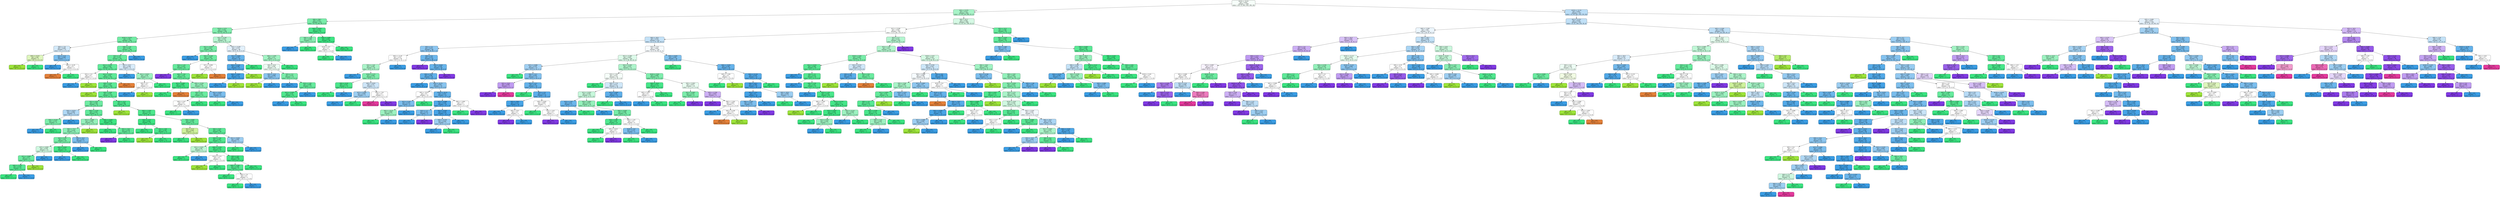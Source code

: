 digraph Tree {
node [shape=box, style="filled, rounded", color="black", fontname=helvetica] ;
edge [fontname=helvetica] ;
0 [label="X[10] <= 10.25\ngini = 0.643\nsamples = 1599\nvalue = [10, 53, 681, 638, 199, 18]", fillcolor="#f6fef9"] ;
1 [label="X[9] <= 0.575\ngini = 0.523\nsamples = 842\nvalue = [7, 29, 519, 260, 25, 2]", fillcolor="#a7f3c7"] ;
0 -> 1 [labeldistance=2.5, labelangle=45, headlabel="True"] ;
2 [label="X[6] <= 98.5\ngini = 0.411\nsamples = 353\nvalue = [4, 19, 262, 66, 2, 0]", fillcolor="#78eda9"] ;
1 -> 2 ;
3 [label="X[10] <= 9.75\ngini = 0.454\nsamples = 298\nvalue = [4, 19, 210, 63, 2, 0]", fillcolor="#83efb0"] ;
2 -> 3 ;
4 [label="X[10] <= 9.075\ngini = 0.39\nsamples = 206\nvalue = [2, 14, 157, 32, 1, 0]", fillcolor="#71eca4"] ;
3 -> 4 ;
5 [label="X[0] <= 7.8\ngini = 0.694\nsamples = 12\nvalue = [1, 3, 3, 5, 0, 0]", fillcolor="#d3e9f9"] ;
4 -> 5 ;
6 [label="X[9] <= 0.515\ngini = 0.48\nsamples = 5\nvalue = [0, 3, 2, 0, 0, 0]", fillcolor="#def6bd"] ;
5 -> 6 ;
7 [label="gini = 0.0\nsamples = 3\nvalue = [0, 3, 0, 0, 0, 0]", fillcolor="#9de539"] ;
6 -> 7 ;
8 [label="gini = 0.0\nsamples = 2\nvalue = [0, 0, 2, 0, 0, 0]", fillcolor="#39e581"] ;
6 -> 8 ;
9 [label="X[2] <= 0.55\ngini = 0.449\nsamples = 7\nvalue = [1, 0, 1, 5, 0, 0]", fillcolor="#7bbeee"] ;
5 -> 9 ;
10 [label="gini = 0.0\nsamples = 5\nvalue = [0, 0, 0, 5, 0, 0]", fillcolor="#399de5"] ;
9 -> 10 ;
11 [label="X[0] <= 12.45\ngini = 0.5\nsamples = 2\nvalue = [1, 0, 1, 0, 0, 0]", fillcolor="#ffffff"] ;
9 -> 11 ;
12 [label="gini = 0.0\nsamples = 1\nvalue = [1, 0, 0, 0, 0, 0]", fillcolor="#e58139"] ;
11 -> 12 ;
13 [label="gini = 0.0\nsamples = 1\nvalue = [0, 0, 1, 0, 0, 0]", fillcolor="#39e581"] ;
11 -> 13 ;
14 [label="X[8] <= 3.54\ngini = 0.347\nsamples = 194\nvalue = [1, 11, 154, 27, 1, 0]", fillcolor="#68eb9f"] ;
4 -> 14 ;
15 [label="X[3] <= 4.4\ngini = 0.331\nsamples = 191\nvalue = [1, 11, 154, 24, 1, 0]", fillcolor="#65eb9d"] ;
14 -> 15 ;
16 [label="X[1] <= 0.235\ngini = 0.304\nsamples = 183\nvalue = [1, 10, 151, 20, 1, 0]", fillcolor="#60ea9a"] ;
15 -> 16 ;
17 [label="X[3] <= 2.0\ngini = 0.5\nsamples = 2\nvalue = [0, 1, 0, 1, 0, 0]", fillcolor="#ffffff"] ;
16 -> 17 ;
18 [label="gini = 0.0\nsamples = 1\nvalue = [0, 0, 0, 1, 0, 0]", fillcolor="#399de5"] ;
17 -> 18 ;
19 [label="gini = 0.0\nsamples = 1\nvalue = [0, 1, 0, 0, 0, 0]", fillcolor="#9de539"] ;
17 -> 19 ;
20 [label="X[1] <= 0.972\ngini = 0.29\nsamples = 181\nvalue = [1, 9, 151, 19, 1, 0]", fillcolor="#5eea98"] ;
16 -> 20 ;
21 [label="X[9] <= 0.36\ngini = 0.283\nsamples = 180\nvalue = [0, 9, 151, 19, 1, 0]", fillcolor="#5dea98"] ;
20 -> 21 ;
22 [label="gini = 0.0\nsamples = 1\nvalue = [0, 1, 0, 0, 0, 0]", fillcolor="#9de539"] ;
21 -> 22 ;
23 [label="X[4] <= 0.08\ngini = 0.275\nsamples = 179\nvalue = [0, 8, 151, 19, 1, 0]", fillcolor="#5cea97"] ;
21 -> 23 ;
24 [label="X[1] <= 0.42\ngini = 0.364\nsamples = 81\nvalue = [0, 3, 63, 14, 1, 0]", fillcolor="#6eeca3"] ;
23 -> 24 ;
25 [label="X[4] <= 0.073\ngini = 0.469\nsamples = 8\nvalue = [0, 0, 3, 5, 0, 0]", fillcolor="#b0d8f5"] ;
24 -> 25 ;
26 [label="X[9] <= 0.535\ngini = 0.375\nsamples = 4\nvalue = [0, 0, 3, 1, 0, 0]", fillcolor="#7beeab"] ;
25 -> 26 ;
27 [label="gini = 0.0\nsamples = 1\nvalue = [0, 0, 0, 1, 0, 0]", fillcolor="#399de5"] ;
26 -> 27 ;
28 [label="gini = 0.0\nsamples = 3\nvalue = [0, 0, 3, 0, 0, 0]", fillcolor="#39e581"] ;
26 -> 28 ;
29 [label="gini = 0.0\nsamples = 4\nvalue = [0, 0, 0, 4, 0, 0]", fillcolor="#399de5"] ;
25 -> 29 ;
30 [label="X[8] <= 3.335\ngini = 0.307\nsamples = 73\nvalue = [0, 3, 60, 9, 1, 0]", fillcolor="#61ea9b"] ;
24 -> 30 ;
31 [label="X[7] <= 0.998\ngini = 0.495\nsamples = 35\nvalue = [0, 3, 23, 9, 0, 0]", fillcolor="#94f1bb"] ;
30 -> 31 ;
32 [label="X[6] <= 77.0\ngini = 0.439\nsamples = 33\nvalue = [0, 1, 23, 9, 0, 0]", fillcolor="#8cf0b6"] ;
31 -> 32 ;
33 [label="X[2] <= 0.19\ngini = 0.38\nsamples = 29\nvalue = [0, 1, 22, 6, 0, 0]", fillcolor="#75eda7"] ;
32 -> 33 ;
34 [label="X[7] <= 0.997\ngini = 0.556\nsamples = 13\nvalue = [0, 1, 7, 5, 0, 0]", fillcolor="#cef8e0"] ;
33 -> 34 ;
35 [label="X[1] <= 0.897\ngini = 0.37\nsamples = 9\nvalue = [0, 1, 7, 1, 0, 0]", fillcolor="#6aeca0"] ;
34 -> 35 ;
36 [label="X[8] <= 3.325\ngini = 0.219\nsamples = 8\nvalue = [0, 0, 7, 1, 0, 0]", fillcolor="#55e993"] ;
35 -> 36 ;
37 [label="gini = 0.0\nsamples = 7\nvalue = [0, 0, 7, 0, 0, 0]", fillcolor="#39e581"] ;
36 -> 37 ;
38 [label="gini = 0.0\nsamples = 1\nvalue = [0, 0, 0, 1, 0, 0]", fillcolor="#399de5"] ;
36 -> 38 ;
39 [label="gini = 0.0\nsamples = 1\nvalue = [0, 1, 0, 0, 0, 0]", fillcolor="#9de539"] ;
35 -> 39 ;
40 [label="gini = 0.0\nsamples = 4\nvalue = [0, 0, 0, 4, 0, 0]", fillcolor="#399de5"] ;
34 -> 40 ;
41 [label="X[4] <= 0.057\ngini = 0.117\nsamples = 16\nvalue = [0, 0, 15, 1, 0, 0]", fillcolor="#46e789"] ;
33 -> 41 ;
42 [label="gini = 0.0\nsamples = 1\nvalue = [0, 0, 0, 1, 0, 0]", fillcolor="#399de5"] ;
41 -> 42 ;
43 [label="gini = 0.0\nsamples = 15\nvalue = [0, 0, 15, 0, 0, 0]", fillcolor="#39e581"] ;
41 -> 43 ;
44 [label="X[5] <= 33.5\ngini = 0.375\nsamples = 4\nvalue = [0, 0, 1, 3, 0, 0]", fillcolor="#7bbeee"] ;
32 -> 44 ;
45 [label="gini = 0.0\nsamples = 3\nvalue = [0, 0, 0, 3, 0, 0]", fillcolor="#399de5"] ;
44 -> 45 ;
46 [label="gini = 0.0\nsamples = 1\nvalue = [0, 0, 1, 0, 0, 0]", fillcolor="#39e581"] ;
44 -> 46 ;
47 [label="gini = 0.0\nsamples = 2\nvalue = [0, 2, 0, 0, 0, 0]", fillcolor="#9de539"] ;
31 -> 47 ;
48 [label="X[9] <= 0.565\ngini = 0.051\nsamples = 38\nvalue = [0, 0, 37, 0, 1, 0]", fillcolor="#3ee684"] ;
30 -> 48 ;
49 [label="gini = 0.0\nsamples = 32\nvalue = [0, 0, 32, 0, 0, 0]", fillcolor="#39e581"] ;
48 -> 49 ;
50 [label="X[5] <= 10.5\ngini = 0.278\nsamples = 6\nvalue = [0, 0, 5, 0, 1, 0]", fillcolor="#61ea9a"] ;
48 -> 50 ;
51 [label="gini = 0.0\nsamples = 1\nvalue = [0, 0, 0, 0, 1, 0]", fillcolor="#8139e5"] ;
50 -> 51 ;
52 [label="gini = 0.0\nsamples = 5\nvalue = [0, 0, 5, 0, 0, 0]", fillcolor="#39e581"] ;
50 -> 52 ;
53 [label="X[6] <= 12.5\ngini = 0.188\nsamples = 98\nvalue = [0, 5, 88, 5, 0, 0]", fillcolor="#4ee88f"] ;
23 -> 53 ;
54 [label="gini = 0.0\nsamples = 1\nvalue = [0, 1, 0, 0, 0, 0]", fillcolor="#9de539"] ;
53 -> 54 ;
55 [label="X[8] <= 3.305\ngini = 0.173\nsamples = 97\nvalue = [0, 4, 88, 5, 0, 0]", fillcolor="#4ce88d"] ;
53 -> 55 ;
56 [label="X[3] <= 2.75\ngini = 0.036\nsamples = 54\nvalue = [0, 1, 53, 0, 0, 0]", fillcolor="#3de583"] ;
55 -> 56 ;
57 [label="gini = 0.0\nsamples = 41\nvalue = [0, 0, 41, 0, 0, 0]", fillcolor="#39e581"] ;
56 -> 57 ;
58 [label="X[3] <= 2.85\ngini = 0.142\nsamples = 13\nvalue = [0, 1, 12, 0, 0, 0]", fillcolor="#49e78c"] ;
56 -> 58 ;
59 [label="gini = 0.0\nsamples = 1\nvalue = [0, 1, 0, 0, 0, 0]", fillcolor="#9de539"] ;
58 -> 59 ;
60 [label="gini = 0.0\nsamples = 12\nvalue = [0, 0, 12, 0, 0, 0]", fillcolor="#39e581"] ;
58 -> 60 ;
61 [label="X[9] <= 0.465\ngini = 0.319\nsamples = 43\nvalue = [0, 3, 35, 5, 0, 0]", fillcolor="#63ea9c"] ;
55 -> 61 ;
62 [label="X[1] <= 0.71\ngini = 0.444\nsamples = 3\nvalue = [0, 2, 1, 0, 0, 0]", fillcolor="#cef29c"] ;
61 -> 62 ;
63 [label="gini = 0.0\nsamples = 1\nvalue = [0, 0, 1, 0, 0, 0]", fillcolor="#39e581"] ;
62 -> 63 ;
64 [label="gini = 0.0\nsamples = 2\nvalue = [0, 2, 0, 0, 0, 0]", fillcolor="#9de539"] ;
62 -> 64 ;
65 [label="X[0] <= 9.05\ngini = 0.261\nsamples = 40\nvalue = [0, 1, 34, 5, 0, 0]", fillcolor="#5be997"] ;
61 -> 65 ;
66 [label="X[0] <= 7.05\ngini = 0.197\nsamples = 37\nvalue = [0, 1, 33, 3, 0, 0]", fillcolor="#50e890"] ;
65 -> 66 ;
67 [label="X[1] <= 0.425\ngini = 0.48\nsamples = 5\nvalue = [0, 0, 3, 2, 0, 0]", fillcolor="#bdf6d5"] ;
66 -> 67 ;
68 [label="gini = 0.0\nsamples = 3\nvalue = [0, 0, 3, 0, 0, 0]", fillcolor="#39e581"] ;
67 -> 68 ;
69 [label="gini = 0.0\nsamples = 2\nvalue = [0, 0, 0, 2, 0, 0]", fillcolor="#399de5"] ;
67 -> 69 ;
70 [label="X[8] <= 3.315\ngini = 0.119\nsamples = 32\nvalue = [0, 1, 30, 1, 0, 0]", fillcolor="#46e789"] ;
66 -> 70 ;
71 [label="X[10] <= 9.35\ngini = 0.5\nsamples = 2\nvalue = [0, 1, 1, 0, 0, 0]", fillcolor="#ffffff"] ;
70 -> 71 ;
72 [label="gini = 0.0\nsamples = 1\nvalue = [0, 1, 0, 0, 0, 0]", fillcolor="#9de539"] ;
71 -> 72 ;
73 [label="gini = 0.0\nsamples = 1\nvalue = [0, 0, 1, 0, 0, 0]", fillcolor="#39e581"] ;
71 -> 73 ;
74 [label="X[5] <= 8.0\ngini = 0.064\nsamples = 30\nvalue = [0, 0, 29, 1, 0, 0]", fillcolor="#40e685"] ;
70 -> 74 ;
75 [label="X[8] <= 3.365\ngini = 0.198\nsamples = 9\nvalue = [0, 0, 8, 1, 0, 0]", fillcolor="#52e891"] ;
74 -> 75 ;
76 [label="gini = 0.0\nsamples = 7\nvalue = [0, 0, 7, 0, 0, 0]", fillcolor="#39e581"] ;
75 -> 76 ;
77 [label="X[0] <= 7.6\ngini = 0.5\nsamples = 2\nvalue = [0, 0, 1, 1, 0, 0]", fillcolor="#ffffff"] ;
75 -> 77 ;
78 [label="gini = 0.0\nsamples = 1\nvalue = [0, 0, 1, 0, 0, 0]", fillcolor="#39e581"] ;
77 -> 78 ;
79 [label="gini = 0.0\nsamples = 1\nvalue = [0, 0, 0, 1, 0, 0]", fillcolor="#399de5"] ;
77 -> 79 ;
80 [label="gini = 0.0\nsamples = 21\nvalue = [0, 0, 21, 0, 0, 0]", fillcolor="#39e581"] ;
74 -> 80 ;
81 [label="X[1] <= 0.643\ngini = 0.444\nsamples = 3\nvalue = [0, 0, 1, 2, 0, 0]", fillcolor="#9ccef2"] ;
65 -> 81 ;
82 [label="gini = 0.0\nsamples = 1\nvalue = [0, 0, 1, 0, 0, 0]", fillcolor="#39e581"] ;
81 -> 82 ;
83 [label="gini = 0.0\nsamples = 2\nvalue = [0, 0, 0, 2, 0, 0]", fillcolor="#399de5"] ;
81 -> 83 ;
84 [label="gini = 0.0\nsamples = 1\nvalue = [1, 0, 0, 0, 0, 0]", fillcolor="#e58139"] ;
20 -> 84 ;
85 [label="X[5] <= 22.5\ngini = 0.594\nsamples = 8\nvalue = [0, 1, 3, 4, 0, 0]", fillcolor="#d7ebfa"] ;
15 -> 85 ;
86 [label="gini = 0.0\nsamples = 3\nvalue = [0, 0, 0, 3, 0, 0]", fillcolor="#399de5"] ;
85 -> 86 ;
87 [label="X[1] <= 0.623\ngini = 0.56\nsamples = 5\nvalue = [0, 1, 3, 1, 0, 0]", fillcolor="#9cf2c0"] ;
85 -> 87 ;
88 [label="X[0] <= 9.7\ngini = 0.5\nsamples = 2\nvalue = [0, 1, 0, 1, 0, 0]", fillcolor="#ffffff"] ;
87 -> 88 ;
89 [label="gini = 0.0\nsamples = 1\nvalue = [0, 0, 0, 1, 0, 0]", fillcolor="#399de5"] ;
88 -> 89 ;
90 [label="gini = 0.0\nsamples = 1\nvalue = [0, 1, 0, 0, 0, 0]", fillcolor="#9de539"] ;
88 -> 90 ;
91 [label="gini = 0.0\nsamples = 3\nvalue = [0, 0, 3, 0, 0, 0]", fillcolor="#39e581"] ;
87 -> 91 ;
92 [label="gini = 0.0\nsamples = 3\nvalue = [0, 0, 0, 3, 0, 0]", fillcolor="#399de5"] ;
14 -> 92 ;
93 [label="X[2] <= 0.185\ngini = 0.551\nsamples = 92\nvalue = [2, 5, 53, 31, 1, 0]", fillcolor="#b8f6d2"] ;
3 -> 93 ;
94 [label="X[1] <= 0.455\ngini = 0.421\nsamples = 46\nvalue = [2, 1, 34, 8, 1, 0]", fillcolor="#78eda9"] ;
93 -> 94 ;
95 [label="gini = 0.0\nsamples = 2\nvalue = [0, 0, 0, 2, 0, 0]", fillcolor="#399de5"] ;
94 -> 95 ;
96 [label="X[4] <= 0.169\ngini = 0.381\nsamples = 44\nvalue = [2, 1, 34, 6, 1, 0]", fillcolor="#6deca2"] ;
94 -> 96 ;
97 [label="X[3] <= 1.25\ngini = 0.323\nsamples = 42\nvalue = [1, 0, 34, 6, 1, 0]", fillcolor="#65eb9d"] ;
96 -> 97 ;
98 [label="gini = 0.0\nsamples = 1\nvalue = [0, 0, 0, 0, 1, 0]", fillcolor="#8139e5"] ;
97 -> 98 ;
99 [label="X[0] <= 7.65\ngini = 0.29\nsamples = 41\nvalue = [1, 0, 34, 6, 0, 0]", fillcolor="#61ea9a"] ;
97 -> 99 ;
100 [label="X[7] <= 0.997\ngini = 0.087\nsamples = 22\nvalue = [1, 0, 21, 0, 0, 0]", fillcolor="#42e687"] ;
99 -> 100 ;
101 [label="gini = 0.0\nsamples = 21\nvalue = [0, 0, 21, 0, 0, 0]", fillcolor="#39e581"] ;
100 -> 101 ;
102 [label="gini = 0.0\nsamples = 1\nvalue = [1, 0, 0, 0, 0, 0]", fillcolor="#e58139"] ;
100 -> 102 ;
103 [label="X[9] <= 0.545\ngini = 0.432\nsamples = 19\nvalue = [0, 0, 13, 6, 0, 0]", fillcolor="#94f1bb"] ;
99 -> 103 ;
104 [label="X[5] <= 9.5\ngini = 0.32\nsamples = 15\nvalue = [0, 0, 12, 3, 0, 0]", fillcolor="#6aeca0"] ;
103 -> 104 ;
105 [label="X[9] <= 0.47\ngini = 0.5\nsamples = 6\nvalue = [0, 0, 3, 3, 0, 0]", fillcolor="#ffffff"] ;
104 -> 105 ;
106 [label="gini = 0.0\nsamples = 3\nvalue = [0, 0, 3, 0, 0, 0]", fillcolor="#39e581"] ;
105 -> 106 ;
107 [label="gini = 0.0\nsamples = 3\nvalue = [0, 0, 0, 3, 0, 0]", fillcolor="#399de5"] ;
105 -> 107 ;
108 [label="gini = 0.0\nsamples = 9\nvalue = [0, 0, 9, 0, 0, 0]", fillcolor="#39e581"] ;
104 -> 108 ;
109 [label="X[2] <= 0.035\ngini = 0.375\nsamples = 4\nvalue = [0, 0, 1, 3, 0, 0]", fillcolor="#7bbeee"] ;
103 -> 109 ;
110 [label="gini = 0.0\nsamples = 1\nvalue = [0, 0, 1, 0, 0, 0]", fillcolor="#39e581"] ;
109 -> 110 ;
111 [label="gini = 0.0\nsamples = 3\nvalue = [0, 0, 0, 3, 0, 0]", fillcolor="#399de5"] ;
109 -> 111 ;
112 [label="X[7] <= 0.994\ngini = 0.5\nsamples = 2\nvalue = [1, 1, 0, 0, 0, 0]", fillcolor="#ffffff"] ;
96 -> 112 ;
113 [label="gini = 0.0\nsamples = 1\nvalue = [0, 1, 0, 0, 0, 0]", fillcolor="#9de539"] ;
112 -> 113 ;
114 [label="gini = 0.0\nsamples = 1\nvalue = [1, 0, 0, 0, 0, 0]", fillcolor="#e58139"] ;
112 -> 114 ;
115 [label="X[2] <= 0.245\ngini = 0.572\nsamples = 46\nvalue = [0, 4, 19, 23, 0, 0]", fillcolor="#e2f0fb"] ;
93 -> 115 ;
116 [label="X[1] <= 0.805\ngini = 0.355\nsamples = 19\nvalue = [0, 2, 2, 15, 0, 0]", fillcolor="#68b4eb"] ;
115 -> 116 ;
117 [label="X[4] <= 0.102\ngini = 0.208\nsamples = 17\nvalue = [0, 2, 0, 15, 0, 0]", fillcolor="#53aae8"] ;
116 -> 117 ;
118 [label="X[8] <= 3.415\ngini = 0.117\nsamples = 16\nvalue = [0, 1, 0, 15, 0, 0]", fillcolor="#46a4e7"] ;
117 -> 118 ;
119 [label="gini = 0.0\nsamples = 15\nvalue = [0, 0, 0, 15, 0, 0]", fillcolor="#399de5"] ;
118 -> 119 ;
120 [label="gini = 0.0\nsamples = 1\nvalue = [0, 1, 0, 0, 0, 0]", fillcolor="#9de539"] ;
118 -> 120 ;
121 [label="gini = 0.0\nsamples = 1\nvalue = [0, 1, 0, 0, 0, 0]", fillcolor="#9de539"] ;
117 -> 121 ;
122 [label="gini = 0.0\nsamples = 2\nvalue = [0, 0, 2, 0, 0, 0]", fillcolor="#39e581"] ;
116 -> 122 ;
123 [label="X[8] <= 3.295\ngini = 0.51\nsamples = 27\nvalue = [0, 2, 17, 8, 0, 0]", fillcolor="#a1f3c3"] ;
115 -> 123 ;
124 [label="X[0] <= 8.25\ngini = 0.587\nsamples = 19\nvalue = [0, 2, 9, 8, 0, 0]", fillcolor="#edfdf4"] ;
123 -> 124 ;
125 [label="X[5] <= 12.0\ngini = 0.408\nsamples = 7\nvalue = [0, 2, 0, 5, 0, 0]", fillcolor="#88c4ef"] ;
124 -> 125 ;
126 [label="gini = 0.0\nsamples = 2\nvalue = [0, 2, 0, 0, 0, 0]", fillcolor="#9de539"] ;
125 -> 126 ;
127 [label="gini = 0.0\nsamples = 5\nvalue = [0, 0, 0, 5, 0, 0]", fillcolor="#399de5"] ;
125 -> 127 ;
128 [label="X[5] <= 5.5\ngini = 0.375\nsamples = 12\nvalue = [0, 0, 9, 3, 0, 0]", fillcolor="#7beeab"] ;
124 -> 128 ;
129 [label="gini = 0.0\nsamples = 1\nvalue = [0, 0, 0, 1, 0, 0]", fillcolor="#399de5"] ;
128 -> 129 ;
130 [label="X[3] <= 2.85\ngini = 0.298\nsamples = 11\nvalue = [0, 0, 9, 2, 0, 0]", fillcolor="#65eb9d"] ;
128 -> 130 ;
131 [label="X[1] <= 0.445\ngini = 0.18\nsamples = 10\nvalue = [0, 0, 9, 1, 0, 0]", fillcolor="#4fe88f"] ;
130 -> 131 ;
132 [label="gini = 0.0\nsamples = 1\nvalue = [0, 0, 0, 1, 0, 0]", fillcolor="#399de5"] ;
131 -> 132 ;
133 [label="gini = 0.0\nsamples = 9\nvalue = [0, 0, 9, 0, 0, 0]", fillcolor="#39e581"] ;
131 -> 133 ;
134 [label="gini = 0.0\nsamples = 1\nvalue = [0, 0, 0, 1, 0, 0]", fillcolor="#399de5"] ;
130 -> 134 ;
135 [label="gini = 0.0\nsamples = 8\nvalue = [0, 0, 8, 0, 0, 0]", fillcolor="#39e581"] ;
123 -> 135 ;
136 [label="X[4] <= 0.072\ngini = 0.103\nsamples = 55\nvalue = [0, 0, 52, 3, 0, 0]", fillcolor="#44e688"] ;
2 -> 136 ;
137 [label="X[8] <= 3.28\ngini = 0.408\nsamples = 7\nvalue = [0, 0, 5, 2, 0, 0]", fillcolor="#88efb3"] ;
136 -> 137 ;
138 [label="gini = 0.0\nsamples = 2\nvalue = [0, 0, 0, 2, 0, 0]", fillcolor="#399de5"] ;
137 -> 138 ;
139 [label="gini = 0.0\nsamples = 5\nvalue = [0, 0, 5, 0, 0, 0]", fillcolor="#39e581"] ;
137 -> 139 ;
140 [label="X[8] <= 3.085\ngini = 0.041\nsamples = 48\nvalue = [0, 0, 47, 1, 0, 0]", fillcolor="#3de684"] ;
136 -> 140 ;
141 [label="X[10] <= 9.4\ngini = 0.5\nsamples = 2\nvalue = [0, 0, 1, 1, 0, 0]", fillcolor="#ffffff"] ;
140 -> 141 ;
142 [label="gini = 0.0\nsamples = 1\nvalue = [0, 0, 1, 0, 0, 0]", fillcolor="#39e581"] ;
141 -> 142 ;
143 [label="gini = 0.0\nsamples = 1\nvalue = [0, 0, 0, 1, 0, 0]", fillcolor="#399de5"] ;
141 -> 143 ;
144 [label="gini = 0.0\nsamples = 46\nvalue = [0, 0, 46, 0, 0, 0]", fillcolor="#39e581"] ;
140 -> 144 ;
145 [label="X[6] <= 81.5\ngini = 0.564\nsamples = 489\nvalue = [3, 10, 257, 194, 23, 2]", fillcolor="#d5f9e4"] ;
1 -> 145 ;
146 [label="X[1] <= 0.548\ngini = 0.583\nsamples = 397\nvalue = [3, 8, 182, 179, 23, 2]", fillcolor="#fcfffd"] ;
145 -> 146 ;
147 [label="X[6] <= 28.5\ngini = 0.574\nsamples = 216\nvalue = [1, 2, 75, 118, 18, 2]", fillcolor="#c3e1f7"] ;
146 -> 147 ;
148 [label="X[5] <= 5.5\ngini = 0.477\nsamples = 88\nvalue = [0, 0, 20, 60, 7, 1]", fillcolor="#8bc5f0"] ;
147 -> 148 ;
149 [label="X[0] <= 11.45\ngini = 0.571\nsamples = 26\nvalue = [0, 0, 12, 12, 1, 1]", fillcolor="#ffffff"] ;
148 -> 149 ;
150 [label="X[3] <= 1.65\ngini = 0.545\nsamples = 20\nvalue = [0, 0, 12, 6, 1, 1]", fillcolor="#aaf4c9"] ;
149 -> 150 ;
151 [label="gini = 0.0\nsamples = 3\nvalue = [0, 0, 0, 3, 0, 0]", fillcolor="#399de5"] ;
150 -> 151 ;
152 [label="X[10] <= 9.75\ngini = 0.464\nsamples = 17\nvalue = [0, 0, 12, 3, 1, 1]", fillcolor="#80eeae"] ;
150 -> 152 ;
153 [label="X[4] <= 0.19\ngini = 0.153\nsamples = 12\nvalue = [0, 0, 11, 1, 0, 0]", fillcolor="#4be78c"] ;
152 -> 153 ;
154 [label="gini = 0.0\nsamples = 11\nvalue = [0, 0, 11, 0, 0, 0]", fillcolor="#39e581"] ;
153 -> 154 ;
155 [label="gini = 0.0\nsamples = 1\nvalue = [0, 0, 0, 1, 0, 0]", fillcolor="#399de5"] ;
153 -> 155 ;
156 [label="X[9] <= 0.935\ngini = 0.72\nsamples = 5\nvalue = [0, 0, 1, 2, 1, 1]", fillcolor="#cee6f8"] ;
152 -> 156 ;
157 [label="X[7] <= 0.999\ngini = 0.444\nsamples = 3\nvalue = [0, 0, 1, 2, 0, 0]", fillcolor="#9ccef2"] ;
156 -> 157 ;
158 [label="gini = 0.0\nsamples = 2\nvalue = [0, 0, 0, 2, 0, 0]", fillcolor="#399de5"] ;
157 -> 158 ;
159 [label="gini = 0.0\nsamples = 1\nvalue = [0, 0, 1, 0, 0, 0]", fillcolor="#39e581"] ;
157 -> 159 ;
160 [label="X[0] <= 7.45\ngini = 0.5\nsamples = 2\nvalue = [0, 0, 0, 0, 1, 1]", fillcolor="#ffffff"] ;
156 -> 160 ;
161 [label="gini = 0.0\nsamples = 1\nvalue = [0, 0, 0, 0, 0, 1]", fillcolor="#e5399d"] ;
160 -> 161 ;
162 [label="gini = 0.0\nsamples = 1\nvalue = [0, 0, 0, 0, 1, 0]", fillcolor="#8139e5"] ;
160 -> 162 ;
163 [label="gini = 0.0\nsamples = 6\nvalue = [0, 0, 0, 6, 0, 0]", fillcolor="#399de5"] ;
149 -> 163 ;
164 [label="X[0] <= 6.5\ngini = 0.375\nsamples = 62\nvalue = [0, 0, 8, 48, 6, 0]", fillcolor="#6cb6ec"] ;
148 -> 164 ;
165 [label="gini = 0.0\nsamples = 2\nvalue = [0, 0, 0, 0, 2, 0]", fillcolor="#8139e5"] ;
164 -> 165 ;
166 [label="X[0] <= 14.65\ngini = 0.338\nsamples = 60\nvalue = [0, 0, 8, 48, 4, 0]", fillcolor="#67b4eb"] ;
164 -> 166 ;
167 [label="X[0] <= 9.15\ngini = 0.295\nsamples = 58\nvalue = [0, 0, 8, 48, 2, 0]", fillcolor="#61b1ea"] ;
166 -> 167 ;
168 [label="gini = 0.0\nsamples = 25\nvalue = [0, 0, 0, 25, 0, 0]", fillcolor="#399de5"] ;
167 -> 168 ;
169 [label="X[0] <= 10.75\ngini = 0.452\nsamples = 33\nvalue = [0, 0, 8, 23, 2, 0]", fillcolor="#88c4ef"] ;
167 -> 169 ;
170 [label="X[0] <= 10.55\ngini = 0.5\nsamples = 12\nvalue = [0, 0, 6, 6, 0, 0]", fillcolor="#ffffff"] ;
169 -> 170 ;
171 [label="X[1] <= 0.34\ngini = 0.375\nsamples = 8\nvalue = [0, 0, 2, 6, 0, 0]", fillcolor="#7bbeee"] ;
170 -> 171 ;
172 [label="X[0] <= 10.25\ngini = 0.444\nsamples = 3\nvalue = [0, 0, 2, 1, 0, 0]", fillcolor="#9cf2c0"] ;
171 -> 172 ;
173 [label="gini = 0.0\nsamples = 2\nvalue = [0, 0, 2, 0, 0, 0]", fillcolor="#39e581"] ;
172 -> 173 ;
174 [label="gini = 0.0\nsamples = 1\nvalue = [0, 0, 0, 1, 0, 0]", fillcolor="#399de5"] ;
172 -> 174 ;
175 [label="gini = 0.0\nsamples = 5\nvalue = [0, 0, 0, 5, 0, 0]", fillcolor="#399de5"] ;
171 -> 175 ;
176 [label="gini = 0.0\nsamples = 4\nvalue = [0, 0, 4, 0, 0, 0]", fillcolor="#39e581"] ;
170 -> 176 ;
177 [label="X[10] <= 10.15\ngini = 0.327\nsamples = 21\nvalue = [0, 0, 2, 17, 2, 0]", fillcolor="#63b2ea"] ;
169 -> 177 ;
178 [label="X[7] <= 0.998\ngini = 0.194\nsamples = 19\nvalue = [0, 0, 1, 17, 1, 0]", fillcolor="#4fa8e8"] ;
177 -> 178 ;
179 [label="X[3] <= 1.7\ngini = 0.375\nsamples = 4\nvalue = [0, 0, 0, 3, 1, 0]", fillcolor="#7bbeee"] ;
178 -> 179 ;
180 [label="gini = 0.0\nsamples = 3\nvalue = [0, 0, 0, 3, 0, 0]", fillcolor="#399de5"] ;
179 -> 180 ;
181 [label="gini = 0.0\nsamples = 1\nvalue = [0, 0, 0, 0, 1, 0]", fillcolor="#8139e5"] ;
179 -> 181 ;
182 [label="X[2] <= 0.425\ngini = 0.124\nsamples = 15\nvalue = [0, 0, 1, 14, 0, 0]", fillcolor="#47a4e7"] ;
178 -> 182 ;
183 [label="X[9] <= 0.735\ngini = 0.444\nsamples = 3\nvalue = [0, 0, 1, 2, 0, 0]", fillcolor="#9ccef2"] ;
182 -> 183 ;
184 [label="gini = 0.0\nsamples = 2\nvalue = [0, 0, 0, 2, 0, 0]", fillcolor="#399de5"] ;
183 -> 184 ;
185 [label="gini = 0.0\nsamples = 1\nvalue = [0, 0, 1, 0, 0, 0]", fillcolor="#39e581"] ;
183 -> 185 ;
186 [label="gini = 0.0\nsamples = 12\nvalue = [0, 0, 0, 12, 0, 0]", fillcolor="#399de5"] ;
182 -> 186 ;
187 [label="X[8] <= 3.095\ngini = 0.5\nsamples = 2\nvalue = [0, 0, 1, 0, 1, 0]", fillcolor="#ffffff"] ;
177 -> 187 ;
188 [label="gini = 0.0\nsamples = 1\nvalue = [0, 0, 1, 0, 0, 0]", fillcolor="#39e581"] ;
187 -> 188 ;
189 [label="gini = 0.0\nsamples = 1\nvalue = [0, 0, 0, 0, 1, 0]", fillcolor="#8139e5"] ;
187 -> 189 ;
190 [label="gini = 0.0\nsamples = 2\nvalue = [0, 0, 0, 0, 2, 0]", fillcolor="#8139e5"] ;
166 -> 190 ;
191 [label="X[3] <= 2.55\ngini = 0.602\nsamples = 128\nvalue = [1, 2, 55, 58, 11, 1]", fillcolor="#f7fbfe"] ;
147 -> 191 ;
192 [label="X[1] <= 0.385\ngini = 0.605\nsamples = 100\nvalue = [1, 1, 49, 38, 10, 1]", fillcolor="#dcfae9"] ;
191 -> 192 ;
193 [label="X[7] <= 0.996\ngini = 0.576\nsamples = 27\nvalue = [0, 0, 6, 16, 4, 1]", fillcolor="#a1d0f3"] ;
192 -> 193 ;
194 [label="gini = 0.0\nsamples = 4\nvalue = [0, 0, 4, 0, 0, 0]", fillcolor="#39e581"] ;
193 -> 194 ;
195 [label="X[6] <= 31.5\ngini = 0.476\nsamples = 23\nvalue = [0, 0, 2, 16, 4, 1]", fillcolor="#82c1ef"] ;
193 -> 195 ;
196 [label="X[2] <= 0.63\ngini = 0.444\nsamples = 3\nvalue = [0, 0, 0, 0, 2, 1]", fillcolor="#c09cf2"] ;
195 -> 196 ;
197 [label="gini = 0.0\nsamples = 2\nvalue = [0, 0, 0, 0, 2, 0]", fillcolor="#8139e5"] ;
196 -> 197 ;
198 [label="gini = 0.0\nsamples = 1\nvalue = [0, 0, 0, 0, 0, 1]", fillcolor="#e5399d"] ;
196 -> 198 ;
199 [label="X[5] <= 12.5\ngini = 0.34\nsamples = 20\nvalue = [0, 0, 2, 16, 2, 0]", fillcolor="#65b3eb"] ;
195 -> 199 ;
200 [label="gini = 0.0\nsamples = 1\nvalue = [0, 0, 1, 0, 0, 0]", fillcolor="#39e581"] ;
199 -> 200 ;
201 [label="X[3] <= 2.4\ngini = 0.277\nsamples = 19\nvalue = [0, 0, 1, 16, 2, 0]", fillcolor="#5caeea"] ;
199 -> 201 ;
202 [label="X[5] <= 39.0\ngini = 0.117\nsamples = 16\nvalue = [0, 0, 0, 15, 1, 0]", fillcolor="#46a4e7"] ;
201 -> 202 ;
203 [label="gini = 0.0\nsamples = 14\nvalue = [0, 0, 0, 14, 0, 0]", fillcolor="#399de5"] ;
202 -> 203 ;
204 [label="X[6] <= 70.0\ngini = 0.5\nsamples = 2\nvalue = [0, 0, 0, 1, 1, 0]", fillcolor="#ffffff"] ;
202 -> 204 ;
205 [label="gini = 0.0\nsamples = 1\nvalue = [0, 0, 0, 0, 1, 0]", fillcolor="#8139e5"] ;
204 -> 205 ;
206 [label="gini = 0.0\nsamples = 1\nvalue = [0, 0, 0, 1, 0, 0]", fillcolor="#399de5"] ;
204 -> 206 ;
207 [label="X[9] <= 0.645\ngini = 0.667\nsamples = 3\nvalue = [0, 0, 1, 1, 1, 0]", fillcolor="#ffffff"] ;
201 -> 207 ;
208 [label="gini = 0.0\nsamples = 1\nvalue = [0, 0, 1, 0, 0, 0]", fillcolor="#39e581"] ;
207 -> 208 ;
209 [label="X[2] <= 0.42\ngini = 0.5\nsamples = 2\nvalue = [0, 0, 0, 1, 1, 0]", fillcolor="#ffffff"] ;
207 -> 209 ;
210 [label="gini = 0.0\nsamples = 1\nvalue = [0, 0, 0, 0, 1, 0]", fillcolor="#8139e5"] ;
209 -> 210 ;
211 [label="gini = 0.0\nsamples = 1\nvalue = [0, 0, 0, 1, 0, 0]", fillcolor="#399de5"] ;
209 -> 211 ;
212 [label="X[2] <= 0.305\ngini = 0.555\nsamples = 73\nvalue = [1, 1, 43, 22, 6, 0]", fillcolor="#adf4cb"] ;
192 -> 212 ;
213 [label="X[3] <= 1.65\ngini = 0.523\nsamples = 42\nvalue = [0, 0, 21, 20, 1, 0]", fillcolor="#f6fef9"] ;
212 -> 213 ;
214 [label="gini = 0.0\nsamples = 6\nvalue = [0, 0, 6, 0, 0, 0]", fillcolor="#39e581"] ;
213 -> 214 ;
215 [label="X[0] <= 7.75\ngini = 0.517\nsamples = 36\nvalue = [0, 0, 15, 20, 1, 0]", fillcolor="#d0e8f9"] ;
213 -> 215 ;
216 [label="X[1] <= 0.425\ngini = 0.526\nsamples = 23\nvalue = [0, 0, 13, 9, 1, 0]", fillcolor="#c6f8db"] ;
215 -> 216 ;
217 [label="X[3] <= 2.45\ngini = 0.32\nsamples = 5\nvalue = [0, 0, 1, 4, 0, 0]", fillcolor="#6ab6ec"] ;
216 -> 217 ;
218 [label="gini = 0.0\nsamples = 4\nvalue = [0, 0, 0, 4, 0, 0]", fillcolor="#399de5"] ;
217 -> 218 ;
219 [label="gini = 0.0\nsamples = 1\nvalue = [0, 0, 1, 0, 0, 0]", fillcolor="#39e581"] ;
217 -> 219 ;
220 [label="X[9] <= 0.605\ngini = 0.475\nsamples = 18\nvalue = [0, 0, 12, 5, 1, 0]", fillcolor="#94f1bb"] ;
216 -> 220 ;
221 [label="gini = 0.0\nsamples = 2\nvalue = [0, 0, 0, 2, 0, 0]", fillcolor="#399de5"] ;
220 -> 221 ;
222 [label="X[9] <= 0.645\ngini = 0.398\nsamples = 16\nvalue = [0, 0, 12, 3, 1, 0]", fillcolor="#76eda8"] ;
220 -> 222 ;
223 [label="X[4] <= 0.08\ngini = 0.18\nsamples = 10\nvalue = [0, 0, 9, 0, 1, 0]", fillcolor="#4fe88f"] ;
222 -> 223 ;
224 [label="gini = 0.0\nsamples = 8\nvalue = [0, 0, 8, 0, 0, 0]", fillcolor="#39e581"] ;
223 -> 224 ;
225 [label="X[9] <= 0.615\ngini = 0.5\nsamples = 2\nvalue = [0, 0, 1, 0, 1, 0]", fillcolor="#ffffff"] ;
223 -> 225 ;
226 [label="gini = 0.0\nsamples = 1\nvalue = [0, 0, 1, 0, 0, 0]", fillcolor="#39e581"] ;
225 -> 226 ;
227 [label="gini = 0.0\nsamples = 1\nvalue = [0, 0, 0, 0, 1, 0]", fillcolor="#8139e5"] ;
225 -> 227 ;
228 [label="X[8] <= 3.59\ngini = 0.5\nsamples = 6\nvalue = [0, 0, 3, 3, 0, 0]", fillcolor="#ffffff"] ;
222 -> 228 ;
229 [label="X[10] <= 9.4\ngini = 0.375\nsamples = 4\nvalue = [0, 0, 1, 3, 0, 0]", fillcolor="#7bbeee"] ;
228 -> 229 ;
230 [label="gini = 0.0\nsamples = 1\nvalue = [0, 0, 1, 0, 0, 0]", fillcolor="#39e581"] ;
229 -> 230 ;
231 [label="gini = 0.0\nsamples = 3\nvalue = [0, 0, 0, 3, 0, 0]", fillcolor="#399de5"] ;
229 -> 231 ;
232 [label="gini = 0.0\nsamples = 2\nvalue = [0, 0, 2, 0, 0, 0]", fillcolor="#39e581"] ;
228 -> 232 ;
233 [label="X[7] <= 0.997\ngini = 0.26\nsamples = 13\nvalue = [0, 0, 2, 11, 0, 0]", fillcolor="#5dafea"] ;
215 -> 233 ;
234 [label="gini = 0.0\nsamples = 2\nvalue = [0, 0, 2, 0, 0, 0]", fillcolor="#39e581"] ;
233 -> 234 ;
235 [label="gini = 0.0\nsamples = 11\nvalue = [0, 0, 0, 11, 0, 0]", fillcolor="#399de5"] ;
233 -> 235 ;
236 [label="X[10] <= 9.65\ngini = 0.464\nsamples = 31\nvalue = [1, 1, 22, 2, 5, 0]", fillcolor="#7eeead"] ;
212 -> 236 ;
237 [label="X[6] <= 35.0\ngini = 0.111\nsamples = 17\nvalue = [0, 0, 16, 1, 0, 0]", fillcolor="#45e789"] ;
236 -> 237 ;
238 [label="X[0] <= 8.45\ngini = 0.5\nsamples = 2\nvalue = [0, 0, 1, 1, 0, 0]", fillcolor="#ffffff"] ;
237 -> 238 ;
239 [label="gini = 0.0\nsamples = 1\nvalue = [0, 0, 0, 1, 0, 0]", fillcolor="#399de5"] ;
238 -> 239 ;
240 [label="gini = 0.0\nsamples = 1\nvalue = [0, 0, 1, 0, 0, 0]", fillcolor="#39e581"] ;
238 -> 240 ;
241 [label="gini = 0.0\nsamples = 15\nvalue = [0, 0, 15, 0, 0, 0]", fillcolor="#39e581"] ;
237 -> 241 ;
242 [label="X[4] <= 0.093\ngini = 0.673\nsamples = 14\nvalue = [1, 1, 6, 1, 5, 0]", fillcolor="#e9fcf1"] ;
236 -> 242 ;
243 [label="X[1] <= 0.465\ngini = 0.375\nsamples = 8\nvalue = [0, 0, 6, 0, 2, 0]", fillcolor="#7beeab"] ;
242 -> 243 ;
244 [label="gini = 0.0\nsamples = 6\nvalue = [0, 0, 6, 0, 0, 0]", fillcolor="#39e581"] ;
243 -> 244 ;
245 [label="gini = 0.0\nsamples = 2\nvalue = [0, 0, 0, 0, 2, 0]", fillcolor="#8139e5"] ;
243 -> 245 ;
246 [label="X[9] <= 0.785\ngini = 0.667\nsamples = 6\nvalue = [1, 1, 0, 1, 3, 0]", fillcolor="#cdb0f5"] ;
242 -> 246 ;
247 [label="gini = 0.0\nsamples = 3\nvalue = [0, 0, 0, 0, 3, 0]", fillcolor="#8139e5"] ;
246 -> 247 ;
248 [label="X[8] <= 3.205\ngini = 0.667\nsamples = 3\nvalue = [1, 1, 0, 1, 0, 0]", fillcolor="#ffffff"] ;
246 -> 248 ;
249 [label="gini = 0.0\nsamples = 1\nvalue = [0, 0, 0, 1, 0, 0]", fillcolor="#399de5"] ;
248 -> 249 ;
250 [label="X[4] <= 0.146\ngini = 0.5\nsamples = 2\nvalue = [1, 1, 0, 0, 0, 0]", fillcolor="#ffffff"] ;
248 -> 250 ;
251 [label="gini = 0.0\nsamples = 1\nvalue = [1, 0, 0, 0, 0, 0]", fillcolor="#e58139"] ;
250 -> 251 ;
252 [label="gini = 0.0\nsamples = 1\nvalue = [0, 1, 0, 0, 0, 0]", fillcolor="#9de539"] ;
250 -> 252 ;
253 [label="X[9] <= 0.605\ngini = 0.441\nsamples = 28\nvalue = [0, 1, 6, 20, 1, 0]", fillcolor="#81c1ee"] ;
191 -> 253 ;
254 [label="gini = 0.0\nsamples = 3\nvalue = [0, 0, 3, 0, 0, 0]", fillcolor="#39e581"] ;
253 -> 254 ;
255 [label="X[8] <= 3.035\ngini = 0.342\nsamples = 25\nvalue = [0, 1, 3, 20, 1, 0]", fillcolor="#66b3eb"] ;
253 -> 255 ;
256 [label="X[9] <= 1.305\ngini = 0.5\nsamples = 2\nvalue = [0, 1, 1, 0, 0, 0]", fillcolor="#ffffff"] ;
255 -> 256 ;
257 [label="gini = 0.0\nsamples = 1\nvalue = [0, 0, 1, 0, 0, 0]", fillcolor="#39e581"] ;
256 -> 257 ;
258 [label="gini = 0.0\nsamples = 1\nvalue = [0, 1, 0, 0, 0, 0]", fillcolor="#9de539"] ;
256 -> 258 ;
259 [label="X[4] <= 0.134\ngini = 0.234\nsamples = 23\nvalue = [0, 0, 2, 20, 1, 0]", fillcolor="#55abe9"] ;
255 -> 259 ;
260 [label="X[6] <= 62.5\ngini = 0.169\nsamples = 22\nvalue = [0, 0, 1, 20, 1, 0]", fillcolor="#4ca6e7"] ;
259 -> 260 ;
261 [label="X[5] <= 13.5\ngini = 0.1\nsamples = 19\nvalue = [0, 0, 0, 18, 1, 0]", fillcolor="#44a2e6"] ;
260 -> 261 ;
262 [label="X[8] <= 3.195\ngini = 0.375\nsamples = 4\nvalue = [0, 0, 0, 3, 1, 0]", fillcolor="#7bbeee"] ;
261 -> 262 ;
263 [label="gini = 0.0\nsamples = 3\nvalue = [0, 0, 0, 3, 0, 0]", fillcolor="#399de5"] ;
262 -> 263 ;
264 [label="gini = 0.0\nsamples = 1\nvalue = [0, 0, 0, 0, 1, 0]", fillcolor="#8139e5"] ;
262 -> 264 ;
265 [label="gini = 0.0\nsamples = 15\nvalue = [0, 0, 0, 15, 0, 0]", fillcolor="#399de5"] ;
261 -> 265 ;
266 [label="X[6] <= 69.0\ngini = 0.444\nsamples = 3\nvalue = [0, 0, 1, 2, 0, 0]", fillcolor="#9ccef2"] ;
260 -> 266 ;
267 [label="gini = 0.0\nsamples = 1\nvalue = [0, 0, 1, 0, 0, 0]", fillcolor="#39e581"] ;
266 -> 267 ;
268 [label="gini = 0.0\nsamples = 2\nvalue = [0, 0, 0, 2, 0, 0]", fillcolor="#399de5"] ;
266 -> 268 ;
269 [label="gini = 0.0\nsamples = 1\nvalue = [0, 0, 1, 0, 0, 0]", fillcolor="#39e581"] ;
259 -> 269 ;
270 [label="X[3] <= 5.7\ngini = 0.535\nsamples = 181\nvalue = [2, 6, 107, 61, 5, 0]", fillcolor="#b3f5cf"] ;
146 -> 270 ;
271 [label="X[3] <= 1.85\ngini = 0.52\nsamples = 178\nvalue = [2, 6, 107, 61, 2, 0]", fillcolor="#b1f5cd"] ;
270 -> 271 ;
272 [label="X[10] <= 9.85\ngini = 0.403\nsamples = 55\nvalue = [1, 2, 41, 11, 0, 0]", fillcolor="#78eda9"] ;
271 -> 272 ;
273 [label="X[1] <= 0.555\ngini = 0.246\nsamples = 43\nvalue = [0, 1, 37, 5, 0, 0]", fillcolor="#58e995"] ;
272 -> 273 ;
274 [label="gini = 0.0\nsamples = 1\nvalue = [0, 0, 0, 1, 0, 0]", fillcolor="#399de5"] ;
273 -> 274 ;
275 [label="X[5] <= 3.5\ngini = 0.214\nsamples = 42\nvalue = [0, 1, 37, 4, 0, 0]", fillcolor="#53e892"] ;
273 -> 275 ;
276 [label="gini = 0.0\nsamples = 1\nvalue = [0, 0, 0, 1, 0, 0]", fillcolor="#399de5"] ;
275 -> 276 ;
277 [label="X[8] <= 2.95\ngini = 0.18\nsamples = 41\nvalue = [0, 1, 37, 3, 0, 0]", fillcolor="#4ee88e"] ;
275 -> 277 ;
278 [label="gini = 0.0\nsamples = 1\nvalue = [0, 0, 0, 1, 0, 0]", fillcolor="#399de5"] ;
277 -> 278 ;
279 [label="X[3] <= 1.35\ngini = 0.141\nsamples = 40\nvalue = [0, 1, 37, 2, 0, 0]", fillcolor="#49e78b"] ;
277 -> 279 ;
280 [label="X[8] <= 3.185\ngini = 0.5\nsamples = 2\nvalue = [0, 1, 1, 0, 0, 0]", fillcolor="#ffffff"] ;
279 -> 280 ;
281 [label="gini = 0.0\nsamples = 1\nvalue = [0, 1, 0, 0, 0, 0]", fillcolor="#9de539"] ;
280 -> 281 ;
282 [label="gini = 0.0\nsamples = 1\nvalue = [0, 0, 1, 0, 0, 0]", fillcolor="#39e581"] ;
280 -> 282 ;
283 [label="X[1] <= 0.733\ngini = 0.1\nsamples = 38\nvalue = [0, 0, 36, 2, 0, 0]", fillcolor="#44e688"] ;
279 -> 283 ;
284 [label="X[7] <= 0.997\ngini = 0.056\nsamples = 35\nvalue = [0, 0, 34, 1, 0, 0]", fillcolor="#3fe685"] ;
283 -> 284 ;
285 [label="gini = 0.0\nsamples = 32\nvalue = [0, 0, 32, 0, 0, 0]", fillcolor="#39e581"] ;
284 -> 285 ;
286 [label="X[1] <= 0.59\ngini = 0.444\nsamples = 3\nvalue = [0, 0, 2, 1, 0, 0]", fillcolor="#9cf2c0"] ;
284 -> 286 ;
287 [label="gini = 0.0\nsamples = 1\nvalue = [0, 0, 0, 1, 0, 0]", fillcolor="#399de5"] ;
286 -> 287 ;
288 [label="gini = 0.0\nsamples = 2\nvalue = [0, 0, 2, 0, 0, 0]", fillcolor="#39e581"] ;
286 -> 288 ;
289 [label="X[2] <= 0.315\ngini = 0.444\nsamples = 3\nvalue = [0, 0, 2, 1, 0, 0]", fillcolor="#9cf2c0"] ;
283 -> 289 ;
290 [label="gini = 0.0\nsamples = 1\nvalue = [0, 0, 0, 1, 0, 0]", fillcolor="#399de5"] ;
289 -> 290 ;
291 [label="gini = 0.0\nsamples = 2\nvalue = [0, 0, 2, 0, 0, 0]", fillcolor="#39e581"] ;
289 -> 291 ;
292 [label="X[1] <= 0.715\ngini = 0.625\nsamples = 12\nvalue = [1, 1, 4, 6, 0, 0]", fillcolor="#cee6f8"] ;
272 -> 292 ;
293 [label="X[5] <= 9.0\ngini = 0.245\nsamples = 7\nvalue = [0, 1, 0, 6, 0, 0]", fillcolor="#5aade9"] ;
292 -> 293 ;
294 [label="gini = 0.0\nsamples = 1\nvalue = [0, 1, 0, 0, 0, 0]", fillcolor="#9de539"] ;
293 -> 294 ;
295 [label="gini = 0.0\nsamples = 6\nvalue = [0, 0, 0, 6, 0, 0]", fillcolor="#399de5"] ;
293 -> 295 ;
296 [label="X[5] <= 8.0\ngini = 0.32\nsamples = 5\nvalue = [1, 0, 4, 0, 0, 0]", fillcolor="#6aeca0"] ;
292 -> 296 ;
297 [label="gini = 0.0\nsamples = 1\nvalue = [1, 0, 0, 0, 0, 0]", fillcolor="#e58139"] ;
296 -> 297 ;
298 [label="gini = 0.0\nsamples = 4\nvalue = [0, 0, 4, 0, 0, 0]", fillcolor="#39e581"] ;
296 -> 298 ;
299 [label="X[10] <= 9.55\ngini = 0.545\nsamples = 123\nvalue = [1, 4, 66, 50, 2, 0]", fillcolor="#d4f9e3"] ;
271 -> 299 ;
300 [label="X[9] <= 0.705\ngini = 0.543\nsamples = 51\nvalue = [1, 2, 20, 28, 0, 0]", fillcolor="#cce6f8"] ;
299 -> 300 ;
301 [label="X[4] <= 0.089\ngini = 0.566\nsamples = 42\nvalue = [1, 2, 19, 20, 0, 0]", fillcolor="#f6fbfe"] ;
300 -> 301 ;
302 [label="X[9] <= 0.66\ngini = 0.497\nsamples = 24\nvalue = [0, 1, 15, 8, 0, 0]", fillcolor="#a8f4c8"] ;
301 -> 302 ;
303 [label="X[1] <= 0.855\ngini = 0.32\nsamples = 16\nvalue = [0, 1, 13, 2, 0, 0]", fillcolor="#63eb9c"] ;
302 -> 303 ;
304 [label="X[8] <= 3.5\ngini = 0.231\nsamples = 15\nvalue = [0, 0, 13, 2, 0, 0]", fillcolor="#57e994"] ;
303 -> 304 ;
305 [label="X[9] <= 0.595\ngini = 0.133\nsamples = 14\nvalue = [0, 0, 13, 1, 0, 0]", fillcolor="#48e78b"] ;
304 -> 305 ;
306 [label="X[8] <= 3.25\ngini = 0.444\nsamples = 3\nvalue = [0, 0, 2, 1, 0, 0]", fillcolor="#9cf2c0"] ;
305 -> 306 ;
307 [label="gini = 0.0\nsamples = 2\nvalue = [0, 0, 2, 0, 0, 0]", fillcolor="#39e581"] ;
306 -> 307 ;
308 [label="gini = 0.0\nsamples = 1\nvalue = [0, 0, 0, 1, 0, 0]", fillcolor="#399de5"] ;
306 -> 308 ;
309 [label="gini = 0.0\nsamples = 11\nvalue = [0, 0, 11, 0, 0, 0]", fillcolor="#39e581"] ;
305 -> 309 ;
310 [label="gini = 0.0\nsamples = 1\nvalue = [0, 0, 0, 1, 0, 0]", fillcolor="#399de5"] ;
304 -> 310 ;
311 [label="gini = 0.0\nsamples = 1\nvalue = [0, 1, 0, 0, 0, 0]", fillcolor="#9de539"] ;
303 -> 311 ;
312 [label="X[10] <= 9.25\ngini = 0.375\nsamples = 8\nvalue = [0, 0, 2, 6, 0, 0]", fillcolor="#7bbeee"] ;
302 -> 312 ;
313 [label="gini = 0.0\nsamples = 2\nvalue = [0, 0, 2, 0, 0, 0]", fillcolor="#39e581"] ;
312 -> 313 ;
314 [label="gini = 0.0\nsamples = 6\nvalue = [0, 0, 0, 6, 0, 0]", fillcolor="#399de5"] ;
312 -> 314 ;
315 [label="X[7] <= 0.997\ngini = 0.5\nsamples = 18\nvalue = [1, 1, 4, 12, 0, 0]", fillcolor="#8ec7f0"] ;
301 -> 315 ;
316 [label="gini = 0.0\nsamples = 3\nvalue = [0, 0, 3, 0, 0, 0]", fillcolor="#39e581"] ;
315 -> 316 ;
317 [label="X[10] <= 8.7\ngini = 0.347\nsamples = 15\nvalue = [1, 1, 1, 12, 0, 0]", fillcolor="#63b2eb"] ;
315 -> 317 ;
318 [label="gini = 0.0\nsamples = 1\nvalue = [1, 0, 0, 0, 0, 0]", fillcolor="#e58139"] ;
317 -> 318 ;
319 [label="X[6] <= 79.0\ngini = 0.255\nsamples = 14\nvalue = [0, 1, 1, 12, 0, 0]", fillcolor="#57ace9"] ;
317 -> 319 ;
320 [label="X[4] <= 0.094\ngini = 0.142\nsamples = 13\nvalue = [0, 1, 0, 12, 0, 0]", fillcolor="#49a5e7"] ;
319 -> 320 ;
321 [label="X[7] <= 0.998\ngini = 0.444\nsamples = 3\nvalue = [0, 1, 0, 2, 0, 0]", fillcolor="#9ccef2"] ;
320 -> 321 ;
322 [label="gini = 0.0\nsamples = 1\nvalue = [0, 1, 0, 0, 0, 0]", fillcolor="#9de539"] ;
321 -> 322 ;
323 [label="gini = 0.0\nsamples = 2\nvalue = [0, 0, 0, 2, 0, 0]", fillcolor="#399de5"] ;
321 -> 323 ;
324 [label="gini = 0.0\nsamples = 10\nvalue = [0, 0, 0, 10, 0, 0]", fillcolor="#399de5"] ;
320 -> 324 ;
325 [label="gini = 0.0\nsamples = 1\nvalue = [0, 0, 1, 0, 0, 0]", fillcolor="#39e581"] ;
319 -> 325 ;
326 [label="X[5] <= 9.0\ngini = 0.198\nsamples = 9\nvalue = [0, 0, 1, 8, 0, 0]", fillcolor="#52a9e8"] ;
300 -> 326 ;
327 [label="X[10] <= 9.4\ngini = 0.5\nsamples = 2\nvalue = [0, 0, 1, 1, 0, 0]", fillcolor="#ffffff"] ;
326 -> 327 ;
328 [label="gini = 0.0\nsamples = 1\nvalue = [0, 0, 1, 0, 0, 0]", fillcolor="#39e581"] ;
327 -> 328 ;
329 [label="gini = 0.0\nsamples = 1\nvalue = [0, 0, 0, 1, 0, 0]", fillcolor="#399de5"] ;
327 -> 329 ;
330 [label="gini = 0.0\nsamples = 7\nvalue = [0, 0, 0, 7, 0, 0]", fillcolor="#399de5"] ;
326 -> 330 ;
331 [label="X[6] <= 19.0\ngini = 0.497\nsamples = 72\nvalue = [0, 2, 46, 22, 2, 0]", fillcolor="#a0f3c3"] ;
299 -> 331 ;
332 [label="X[1] <= 0.738\ngini = 0.375\nsamples = 4\nvalue = [0, 1, 0, 3, 0, 0]", fillcolor="#7bbeee"] ;
331 -> 332 ;
333 [label="gini = 0.0\nsamples = 3\nvalue = [0, 0, 0, 3, 0, 0]", fillcolor="#399de5"] ;
332 -> 333 ;
334 [label="gini = 0.0\nsamples = 1\nvalue = [0, 1, 0, 0, 0, 0]", fillcolor="#9de539"] ;
332 -> 334 ;
335 [label="X[9] <= 0.87\ngini = 0.463\nsamples = 68\nvalue = [0, 1, 46, 19, 2, 0]", fillcolor="#92f1ba"] ;
331 -> 335 ;
336 [label="X[2] <= 0.055\ngini = 0.432\nsamples = 63\nvalue = [0, 1, 45, 15, 2, 0]", fillcolor="#83efb0"] ;
335 -> 336 ;
337 [label="X[0] <= 8.05\ngini = 0.177\nsamples = 21\nvalue = [0, 1, 19, 1, 0, 0]", fillcolor="#4de88e"] ;
336 -> 337 ;
338 [label="X[9] <= 0.605\ngini = 0.095\nsamples = 20\nvalue = [0, 0, 19, 1, 0, 0]", fillcolor="#43e688"] ;
337 -> 338 ;
339 [label="X[5] <= 13.5\ngini = 0.5\nsamples = 2\nvalue = [0, 0, 1, 1, 0, 0]", fillcolor="#ffffff"] ;
338 -> 339 ;
340 [label="gini = 0.0\nsamples = 1\nvalue = [0, 0, 1, 0, 0, 0]", fillcolor="#39e581"] ;
339 -> 340 ;
341 [label="gini = 0.0\nsamples = 1\nvalue = [0, 0, 0, 1, 0, 0]", fillcolor="#399de5"] ;
339 -> 341 ;
342 [label="gini = 0.0\nsamples = 18\nvalue = [0, 0, 18, 0, 0, 0]", fillcolor="#39e581"] ;
338 -> 342 ;
343 [label="gini = 0.0\nsamples = 1\nvalue = [0, 1, 0, 0, 0, 0]", fillcolor="#9de539"] ;
337 -> 343 ;
344 [label="X[3] <= 2.75\ngini = 0.503\nsamples = 42\nvalue = [0, 0, 26, 14, 2, 0]", fillcolor="#aaf4c9"] ;
336 -> 344 ;
345 [label="X[10] <= 9.65\ngini = 0.542\nsamples = 35\nvalue = [0, 0, 19, 14, 2, 0]", fillcolor="#d0f9e1"] ;
344 -> 345 ;
346 [label="X[1] <= 0.57\ngini = 0.219\nsamples = 8\nvalue = [0, 0, 7, 1, 0, 0]", fillcolor="#55e993"] ;
345 -> 346 ;
347 [label="X[2] <= 0.37\ngini = 0.5\nsamples = 2\nvalue = [0, 0, 1, 1, 0, 0]", fillcolor="#ffffff"] ;
346 -> 347 ;
348 [label="gini = 0.0\nsamples = 1\nvalue = [0, 0, 0, 1, 0, 0]", fillcolor="#399de5"] ;
347 -> 348 ;
349 [label="gini = 0.0\nsamples = 1\nvalue = [0, 0, 1, 0, 0, 0]", fillcolor="#39e581"] ;
347 -> 349 ;
350 [label="gini = 0.0\nsamples = 6\nvalue = [0, 0, 6, 0, 0, 0]", fillcolor="#39e581"] ;
346 -> 350 ;
351 [label="X[9] <= 0.595\ngini = 0.565\nsamples = 27\nvalue = [0, 0, 12, 13, 2, 0]", fillcolor="#f2f8fd"] ;
345 -> 351 ;
352 [label="X[7] <= 0.996\ngini = 0.245\nsamples = 7\nvalue = [0, 0, 6, 1, 0, 0]", fillcolor="#5ae996"] ;
351 -> 352 ;
353 [label="gini = 0.0\nsamples = 1\nvalue = [0, 0, 0, 1, 0, 0]", fillcolor="#399de5"] ;
352 -> 353 ;
354 [label="gini = 0.0\nsamples = 6\nvalue = [0, 0, 6, 0, 0, 0]", fillcolor="#39e581"] ;
352 -> 354 ;
355 [label="X[6] <= 29.5\ngini = 0.54\nsamples = 20\nvalue = [0, 0, 6, 12, 2, 0]", fillcolor="#aad5f4"] ;
351 -> 355 ;
356 [label="X[1] <= 0.662\ngini = 0.593\nsamples = 9\nvalue = [0, 0, 5, 2, 2, 0]", fillcolor="#aaf4c9"] ;
355 -> 356 ;
357 [label="X[5] <= 10.5\ngini = 0.444\nsamples = 3\nvalue = [0, 0, 0, 2, 1, 0]", fillcolor="#9ccef2"] ;
356 -> 357 ;
358 [label="gini = 0.0\nsamples = 2\nvalue = [0, 0, 0, 2, 0, 0]", fillcolor="#399de5"] ;
357 -> 358 ;
359 [label="gini = 0.0\nsamples = 1\nvalue = [0, 0, 0, 0, 1, 0]", fillcolor="#8139e5"] ;
357 -> 359 ;
360 [label="X[0] <= 8.0\ngini = 0.278\nsamples = 6\nvalue = [0, 0, 5, 0, 1, 0]", fillcolor="#61ea9a"] ;
356 -> 360 ;
361 [label="gini = 0.0\nsamples = 1\nvalue = [0, 0, 0, 0, 1, 0]", fillcolor="#8139e5"] ;
360 -> 361 ;
362 [label="gini = 0.0\nsamples = 5\nvalue = [0, 0, 5, 0, 0, 0]", fillcolor="#39e581"] ;
360 -> 362 ;
363 [label="X[8] <= 3.535\ngini = 0.165\nsamples = 11\nvalue = [0, 0, 1, 10, 0, 0]", fillcolor="#4da7e8"] ;
355 -> 363 ;
364 [label="gini = 0.0\nsamples = 10\nvalue = [0, 0, 0, 10, 0, 0]", fillcolor="#399de5"] ;
363 -> 364 ;
365 [label="gini = 0.0\nsamples = 1\nvalue = [0, 0, 1, 0, 0, 0]", fillcolor="#39e581"] ;
363 -> 365 ;
366 [label="gini = 0.0\nsamples = 7\nvalue = [0, 0, 7, 0, 0, 0]", fillcolor="#39e581"] ;
344 -> 366 ;
367 [label="X[9] <= 1.08\ngini = 0.32\nsamples = 5\nvalue = [0, 0, 1, 4, 0, 0]", fillcolor="#6ab6ec"] ;
335 -> 367 ;
368 [label="gini = 0.0\nsamples = 4\nvalue = [0, 0, 0, 4, 0, 0]", fillcolor="#399de5"] ;
367 -> 368 ;
369 [label="gini = 0.0\nsamples = 1\nvalue = [0, 0, 1, 0, 0, 0]", fillcolor="#39e581"] ;
367 -> 369 ;
370 [label="gini = 0.0\nsamples = 3\nvalue = [0, 0, 0, 0, 3, 0]", fillcolor="#8139e5"] ;
270 -> 370 ;
371 [label="X[5] <= 53.5\ngini = 0.308\nsamples = 92\nvalue = [0, 2, 75, 15, 0, 0]", fillcolor="#65eb9d"] ;
145 -> 371 ;
372 [label="X[8] <= 2.935\ngini = 0.284\nsamples = 90\nvalue = [0, 2, 75, 13, 0, 0]", fillcolor="#60ea9a"] ;
371 -> 372 ;
373 [label="X[9] <= 1.965\ngini = 0.375\nsamples = 4\nvalue = [0, 0, 1, 3, 0, 0]", fillcolor="#7bbeee"] ;
372 -> 373 ;
374 [label="gini = 0.0\nsamples = 3\nvalue = [0, 0, 0, 3, 0, 0]", fillcolor="#399de5"] ;
373 -> 374 ;
375 [label="gini = 0.0\nsamples = 1\nvalue = [0, 0, 1, 0, 0, 0]", fillcolor="#39e581"] ;
373 -> 375 ;
376 [label="X[4] <= 0.083\ngini = 0.246\nsamples = 86\nvalue = [0, 2, 74, 10, 0, 0]", fillcolor="#58e995"] ;
372 -> 376 ;
377 [label="X[6] <= 95.0\ngini = 0.486\nsamples = 32\nvalue = [0, 2, 21, 9, 0, 0]", fillcolor="#98f1bd"] ;
376 -> 377 ;
378 [label="X[8] <= 3.355\ngini = 0.539\nsamples = 16\nvalue = [0, 1, 6, 9, 0, 0]", fillcolor="#c4e2f7"] ;
377 -> 378 ;
379 [label="X[4] <= 0.074\ngini = 0.245\nsamples = 7\nvalue = [0, 1, 0, 6, 0, 0]", fillcolor="#5aade9"] ;
378 -> 379 ;
380 [label="gini = 0.0\nsamples = 1\nvalue = [0, 1, 0, 0, 0, 0]", fillcolor="#9de539"] ;
379 -> 380 ;
381 [label="gini = 0.0\nsamples = 6\nvalue = [0, 0, 0, 6, 0, 0]", fillcolor="#399de5"] ;
379 -> 381 ;
382 [label="X[4] <= 0.078\ngini = 0.444\nsamples = 9\nvalue = [0, 0, 6, 3, 0, 0]", fillcolor="#9cf2c0"] ;
378 -> 382 ;
383 [label="gini = 0.0\nsamples = 5\nvalue = [0, 0, 5, 0, 0, 0]", fillcolor="#39e581"] ;
382 -> 383 ;
384 [label="X[4] <= 0.082\ngini = 0.375\nsamples = 4\nvalue = [0, 0, 1, 3, 0, 0]", fillcolor="#7bbeee"] ;
382 -> 384 ;
385 [label="gini = 0.0\nsamples = 3\nvalue = [0, 0, 0, 3, 0, 0]", fillcolor="#399de5"] ;
384 -> 385 ;
386 [label="gini = 0.0\nsamples = 1\nvalue = [0, 0, 1, 0, 0, 0]", fillcolor="#39e581"] ;
384 -> 386 ;
387 [label="X[10] <= 9.15\ngini = 0.117\nsamples = 16\nvalue = [0, 1, 15, 0, 0, 0]", fillcolor="#46e789"] ;
377 -> 387 ;
388 [label="gini = 0.0\nsamples = 1\nvalue = [0, 1, 0, 0, 0, 0]", fillcolor="#9de539"] ;
387 -> 388 ;
389 [label="gini = 0.0\nsamples = 15\nvalue = [0, 0, 15, 0, 0, 0]", fillcolor="#39e581"] ;
387 -> 389 ;
390 [label="X[8] <= 3.315\ngini = 0.036\nsamples = 54\nvalue = [0, 0, 53, 1, 0, 0]", fillcolor="#3de583"] ;
376 -> 390 ;
391 [label="gini = 0.0\nsamples = 47\nvalue = [0, 0, 47, 0, 0, 0]", fillcolor="#39e581"] ;
390 -> 391 ;
392 [label="X[0] <= 8.95\ngini = 0.245\nsamples = 7\nvalue = [0, 0, 6, 1, 0, 0]", fillcolor="#5ae996"] ;
390 -> 392 ;
393 [label="gini = 0.0\nsamples = 5\nvalue = [0, 0, 5, 0, 0, 0]", fillcolor="#39e581"] ;
392 -> 393 ;
394 [label="X[10] <= 9.45\ngini = 0.5\nsamples = 2\nvalue = [0, 0, 1, 1, 0, 0]", fillcolor="#ffffff"] ;
392 -> 394 ;
395 [label="gini = 0.0\nsamples = 1\nvalue = [0, 0, 1, 0, 0, 0]", fillcolor="#39e581"] ;
394 -> 395 ;
396 [label="gini = 0.0\nsamples = 1\nvalue = [0, 0, 0, 1, 0, 0]", fillcolor="#399de5"] ;
394 -> 396 ;
397 [label="gini = 0.0\nsamples = 2\nvalue = [0, 0, 0, 2, 0, 0]", fillcolor="#399de5"] ;
371 -> 397 ;
398 [label="X[10] <= 11.55\ngini = 0.651\nsamples = 757\nvalue = [3, 24, 162, 378, 174, 16]", fillcolor="#baddf6"] ;
0 -> 398 [labeldistance=2.5, labelangle=-45, headlabel="False"] ;
399 [label="X[1] <= 0.375\ngini = 0.634\nsamples = 507\nvalue = [3, 21, 144, 259, 76, 4]", fillcolor="#c0e0f7"] ;
398 -> 399 ;
400 [label="X[8] <= 3.265\ngini = 0.66\nsamples = 132\nvalue = [0, 1, 26, 55, 47, 3]", fillcolor="#ecf6fd"] ;
399 -> 400 ;
401 [label="X[6] <= 56.0\ngini = 0.609\nsamples = 57\nvalue = [0, 0, 6, 18, 30, 3]", fillcolor="#d8c2f7"] ;
400 -> 401 ;
402 [label="X[3] <= 3.4\ngini = 0.594\nsamples = 53\nvalue = [0, 0, 6, 14, 30, 3]", fillcolor="#cbaef4"] ;
401 -> 402 ;
403 [label="X[9] <= 0.71\ngini = 0.565\nsamples = 49\nvalue = [0, 0, 6, 10, 30, 3]", fillcolor="#be99f2"] ;
402 -> 403 ;
404 [label="X[7] <= 0.997\ngini = 0.73\nsamples = 21\nvalue = [0, 0, 5, 6, 7, 3]", fillcolor="#f7f2fd"] ;
403 -> 404 ;
405 [label="X[4] <= 0.069\ngini = 0.68\nsamples = 16\nvalue = [0, 0, 1, 6, 6, 3]", fillcolor="#ffffff"] ;
404 -> 405 ;
406 [label="X[2] <= 0.345\ngini = 0.449\nsamples = 7\nvalue = [0, 0, 1, 1, 5, 0]", fillcolor="#ab7bee"] ;
405 -> 406 ;
407 [label="gini = 0.0\nsamples = 1\nvalue = [0, 0, 0, 1, 0, 0]", fillcolor="#399de5"] ;
406 -> 407 ;
408 [label="X[3] <= 1.75\ngini = 0.278\nsamples = 6\nvalue = [0, 0, 1, 0, 5, 0]", fillcolor="#9a61ea"] ;
406 -> 408 ;
409 [label="gini = 0.0\nsamples = 5\nvalue = [0, 0, 0, 0, 5, 0]", fillcolor="#8139e5"] ;
408 -> 409 ;
410 [label="gini = 0.0\nsamples = 1\nvalue = [0, 0, 1, 0, 0, 0]", fillcolor="#39e581"] ;
408 -> 410 ;
411 [label="X[1] <= 0.34\ngini = 0.568\nsamples = 9\nvalue = [0, 0, 0, 5, 1, 3]", fillcolor="#bddef6"] ;
405 -> 411 ;
412 [label="gini = 0.0\nsamples = 5\nvalue = [0, 0, 0, 5, 0, 0]", fillcolor="#399de5"] ;
411 -> 412 ;
413 [label="X[4] <= 0.08\ngini = 0.375\nsamples = 4\nvalue = [0, 0, 0, 0, 1, 3]", fillcolor="#ee7bbe"] ;
411 -> 413 ;
414 [label="gini = 0.0\nsamples = 3\nvalue = [0, 0, 0, 0, 0, 3]", fillcolor="#e5399d"] ;
413 -> 414 ;
415 [label="gini = 0.0\nsamples = 1\nvalue = [0, 0, 0, 0, 1, 0]", fillcolor="#8139e5"] ;
413 -> 415 ;
416 [label="X[10] <= 11.0\ngini = 0.32\nsamples = 5\nvalue = [0, 0, 4, 0, 1, 0]", fillcolor="#6aeca0"] ;
404 -> 416 ;
417 [label="gini = 0.0\nsamples = 4\nvalue = [0, 0, 4, 0, 0, 0]", fillcolor="#39e581"] ;
416 -> 417 ;
418 [label="gini = 0.0\nsamples = 1\nvalue = [0, 0, 0, 0, 1, 0]", fillcolor="#8139e5"] ;
416 -> 418 ;
419 [label="X[10] <= 11.35\ngini = 0.304\nsamples = 28\nvalue = [0, 0, 1, 4, 23, 0]", fillcolor="#9b62ea"] ;
403 -> 419 ;
420 [label="X[9] <= 1.055\ngini = 0.261\nsamples = 27\nvalue = [0, 0, 1, 3, 23, 0]", fillcolor="#965ae9"] ;
419 -> 420 ;
421 [label="X[10] <= 10.75\ngini = 0.21\nsamples = 26\nvalue = [0, 0, 1, 2, 23, 0]", fillcolor="#9152e8"] ;
420 -> 421 ;
422 [label="X[4] <= 0.06\ngini = 0.571\nsamples = 7\nvalue = [0, 0, 1, 2, 4, 0]", fillcolor="#cdb0f5"] ;
421 -> 422 ;
423 [label="gini = 0.0\nsamples = 3\nvalue = [0, 0, 0, 0, 3, 0]", fillcolor="#8139e5"] ;
422 -> 423 ;
424 [label="X[8] <= 3.15\ngini = 0.625\nsamples = 4\nvalue = [0, 0, 1, 2, 1, 0]", fillcolor="#bddef6"] ;
422 -> 424 ;
425 [label="gini = 0.0\nsamples = 1\nvalue = [0, 0, 0, 0, 1, 0]", fillcolor="#8139e5"] ;
424 -> 425 ;
426 [label="X[6] <= 17.5\ngini = 0.444\nsamples = 3\nvalue = [0, 0, 1, 2, 0, 0]", fillcolor="#9ccef2"] ;
424 -> 426 ;
427 [label="gini = 0.0\nsamples = 1\nvalue = [0, 0, 1, 0, 0, 0]", fillcolor="#39e581"] ;
426 -> 427 ;
428 [label="gini = 0.0\nsamples = 2\nvalue = [0, 0, 0, 2, 0, 0]", fillcolor="#399de5"] ;
426 -> 428 ;
429 [label="gini = 0.0\nsamples = 19\nvalue = [0, 0, 0, 0, 19, 0]", fillcolor="#8139e5"] ;
421 -> 429 ;
430 [label="gini = 0.0\nsamples = 1\nvalue = [0, 0, 0, 1, 0, 0]", fillcolor="#399de5"] ;
420 -> 430 ;
431 [label="gini = 0.0\nsamples = 1\nvalue = [0, 0, 0, 1, 0, 0]", fillcolor="#399de5"] ;
419 -> 431 ;
432 [label="gini = 0.0\nsamples = 4\nvalue = [0, 0, 0, 4, 0, 0]", fillcolor="#399de5"] ;
402 -> 432 ;
433 [label="gini = 0.0\nsamples = 4\nvalue = [0, 0, 0, 4, 0, 0]", fillcolor="#399de5"] ;
401 -> 433 ;
434 [label="X[6] <= 56.5\ngini = 0.634\nsamples = 75\nvalue = [0, 1, 20, 37, 17, 0]", fillcolor="#c2e1f7"] ;
400 -> 434 ;
435 [label="X[6] <= 24.0\ngini = 0.578\nsamples = 54\nvalue = [0, 0, 10, 31, 13, 0]", fillcolor="#a8d4f4"] ;
434 -> 435 ;
436 [label="X[10] <= 11.15\ngini = 0.643\nsamples = 23\nvalue = [0, 0, 10, 8, 5, 0]", fillcolor="#e5fcee"] ;
435 -> 436 ;
437 [label="X[9] <= 0.745\ngini = 0.539\nsamples = 16\nvalue = [0, 0, 10, 3, 3, 0]", fillcolor="#94f1bb"] ;
436 -> 437 ;
438 [label="X[0] <= 7.7\ngini = 0.292\nsamples = 12\nvalue = [0, 0, 10, 1, 1, 0]", fillcolor="#5dea98"] ;
437 -> 438 ;
439 [label="X[4] <= 0.064\ngini = 0.5\nsamples = 2\nvalue = [0, 0, 0, 1, 1, 0]", fillcolor="#ffffff"] ;
438 -> 439 ;
440 [label="gini = 0.0\nsamples = 1\nvalue = [0, 0, 0, 0, 1, 0]", fillcolor="#8139e5"] ;
439 -> 440 ;
441 [label="gini = 0.0\nsamples = 1\nvalue = [0, 0, 0, 1, 0, 0]", fillcolor="#399de5"] ;
439 -> 441 ;
442 [label="gini = 0.0\nsamples = 10\nvalue = [0, 0, 10, 0, 0, 0]", fillcolor="#39e581"] ;
438 -> 442 ;
443 [label="X[3] <= 2.0\ngini = 0.5\nsamples = 4\nvalue = [0, 0, 0, 2, 2, 0]", fillcolor="#ffffff"] ;
437 -> 443 ;
444 [label="gini = 0.0\nsamples = 2\nvalue = [0, 0, 0, 2, 0, 0]", fillcolor="#399de5"] ;
443 -> 444 ;
445 [label="gini = 0.0\nsamples = 2\nvalue = [0, 0, 0, 0, 2, 0]", fillcolor="#8139e5"] ;
443 -> 445 ;
446 [label="X[10] <= 11.25\ngini = 0.408\nsamples = 7\nvalue = [0, 0, 0, 5, 2, 0]", fillcolor="#88c4ef"] ;
436 -> 446 ;
447 [label="X[1] <= 0.355\ngini = 0.444\nsamples = 3\nvalue = [0, 0, 0, 1, 2, 0]", fillcolor="#c09cf2"] ;
446 -> 447 ;
448 [label="gini = 0.0\nsamples = 2\nvalue = [0, 0, 0, 0, 2, 0]", fillcolor="#8139e5"] ;
447 -> 448 ;
449 [label="gini = 0.0\nsamples = 1\nvalue = [0, 0, 0, 1, 0, 0]", fillcolor="#399de5"] ;
447 -> 449 ;
450 [label="gini = 0.0\nsamples = 4\nvalue = [0, 0, 0, 4, 0, 0]", fillcolor="#399de5"] ;
446 -> 450 ;
451 [label="X[0] <= 7.8\ngini = 0.383\nsamples = 31\nvalue = [0, 0, 0, 23, 8, 0]", fillcolor="#7ebfee"] ;
435 -> 451 ;
452 [label="X[9] <= 0.74\ngini = 0.5\nsamples = 12\nvalue = [0, 0, 0, 6, 6, 0]", fillcolor="#ffffff"] ;
451 -> 452 ;
453 [label="gini = 0.0\nsamples = 5\nvalue = [0, 0, 0, 5, 0, 0]", fillcolor="#399de5"] ;
452 -> 453 ;
454 [label="X[2] <= 0.53\ngini = 0.245\nsamples = 7\nvalue = [0, 0, 0, 1, 6, 0]", fillcolor="#965ae9"] ;
452 -> 454 ;
455 [label="gini = 0.0\nsamples = 6\nvalue = [0, 0, 0, 0, 6, 0]", fillcolor="#8139e5"] ;
454 -> 455 ;
456 [label="gini = 0.0\nsamples = 1\nvalue = [0, 0, 0, 1, 0, 0]", fillcolor="#399de5"] ;
454 -> 456 ;
457 [label="X[3] <= 2.45\ngini = 0.188\nsamples = 19\nvalue = [0, 0, 0, 17, 2, 0]", fillcolor="#50a9e8"] ;
451 -> 457 ;
458 [label="gini = 0.0\nsamples = 15\nvalue = [0, 0, 0, 15, 0, 0]", fillcolor="#399de5"] ;
457 -> 458 ;
459 [label="X[9] <= 0.805\ngini = 0.5\nsamples = 4\nvalue = [0, 0, 0, 2, 2, 0]", fillcolor="#ffffff"] ;
457 -> 459 ;
460 [label="gini = 0.0\nsamples = 2\nvalue = [0, 0, 0, 0, 2, 0]", fillcolor="#8139e5"] ;
459 -> 460 ;
461 [label="gini = 0.0\nsamples = 2\nvalue = [0, 0, 0, 2, 0, 0]", fillcolor="#399de5"] ;
459 -> 461 ;
462 [label="X[0] <= 8.45\ngini = 0.653\nsamples = 21\nvalue = [0, 1, 10, 6, 4, 0]", fillcolor="#caf8dd"] ;
434 -> 462 ;
463 [label="X[10] <= 10.55\ngini = 0.539\nsamples = 16\nvalue = [0, 1, 9, 6, 0, 0]", fillcolor="#c4f7d9"] ;
462 -> 463 ;
464 [label="gini = 0.0\nsamples = 3\nvalue = [0, 0, 0, 3, 0, 0]", fillcolor="#399de5"] ;
463 -> 464 ;
465 [label="X[8] <= 3.31\ngini = 0.462\nsamples = 13\nvalue = [0, 1, 9, 3, 0, 0]", fillcolor="#88efb3"] ;
463 -> 465 ;
466 [label="X[9] <= 0.64\ngini = 0.444\nsamples = 3\nvalue = [0, 1, 0, 2, 0, 0]", fillcolor="#9ccef2"] ;
465 -> 466 ;
467 [label="gini = 0.0\nsamples = 1\nvalue = [0, 1, 0, 0, 0, 0]", fillcolor="#9de539"] ;
466 -> 467 ;
468 [label="gini = 0.0\nsamples = 2\nvalue = [0, 0, 0, 2, 0, 0]", fillcolor="#399de5"] ;
466 -> 468 ;
469 [label="X[10] <= 11.35\ngini = 0.18\nsamples = 10\nvalue = [0, 0, 9, 1, 0, 0]", fillcolor="#4fe88f"] ;
465 -> 469 ;
470 [label="gini = 0.0\nsamples = 9\nvalue = [0, 0, 9, 0, 0, 0]", fillcolor="#39e581"] ;
469 -> 470 ;
471 [label="gini = 0.0\nsamples = 1\nvalue = [0, 0, 0, 1, 0, 0]", fillcolor="#399de5"] ;
469 -> 471 ;
472 [label="X[5] <= 31.0\ngini = 0.32\nsamples = 5\nvalue = [0, 0, 1, 0, 4, 0]", fillcolor="#a06aec"] ;
462 -> 472 ;
473 [label="gini = 0.0\nsamples = 1\nvalue = [0, 0, 1, 0, 0, 0]", fillcolor="#39e581"] ;
472 -> 473 ;
474 [label="gini = 0.0\nsamples = 4\nvalue = [0, 0, 0, 0, 4, 0]", fillcolor="#8139e5"] ;
472 -> 474 ;
475 [label="X[9] <= 0.585\ngini = 0.596\nsamples = 375\nvalue = [3, 20, 118, 204, 29, 1]", fillcolor="#bddef6"] ;
399 -> 475 ;
476 [label="X[5] <= 16.5\ngini = 0.644\nsamples = 123\nvalue = [3, 14, 56, 45, 5, 0]", fillcolor="#e3fbed"] ;
475 -> 476 ;
477 [label="X[7] <= 0.995\ngini = 0.635\nsamples = 91\nvalue = [3, 10, 47, 26, 5, 0]", fillcolor="#bff7d6"] ;
476 -> 477 ;
478 [label="X[6] <= 30.0\ngini = 0.719\nsamples = 27\nvalue = [1, 5, 7, 11, 3, 0]", fillcolor="#d7ebfa"] ;
477 -> 478 ;
479 [label="X[0] <= 6.4\ngini = 0.756\nsamples = 15\nvalue = [1, 4, 5, 2, 3, 0]", fillcolor="#edfdf4"] ;
478 -> 479 ;
480 [label="X[7] <= 0.995\ngini = 0.32\nsamples = 5\nvalue = [0, 0, 4, 1, 0, 0]", fillcolor="#6aeca0"] ;
479 -> 480 ;
481 [label="gini = 0.0\nsamples = 4\nvalue = [0, 0, 4, 0, 0, 0]", fillcolor="#39e581"] ;
480 -> 481 ;
482 [label="gini = 0.0\nsamples = 1\nvalue = [0, 0, 0, 1, 0, 0]", fillcolor="#399de5"] ;
480 -> 482 ;
483 [label="X[0] <= 6.95\ngini = 0.72\nsamples = 10\nvalue = [1, 4, 1, 1, 3, 0]", fillcolor="#f1fbe3"] ;
479 -> 483 ;
484 [label="gini = 0.0\nsamples = 3\nvalue = [0, 3, 0, 0, 0, 0]", fillcolor="#9de539"] ;
483 -> 484 ;
485 [label="X[5] <= 8.0\ngini = 0.735\nsamples = 7\nvalue = [1, 1, 1, 1, 3, 0]", fillcolor="#d5bdf6"] ;
483 -> 485 ;
486 [label="X[5] <= 4.0\ngini = 0.75\nsamples = 4\nvalue = [1, 1, 1, 1, 0, 0]", fillcolor="#ffffff"] ;
485 -> 486 ;
487 [label="gini = 0.0\nsamples = 1\nvalue = [0, 0, 0, 1, 0, 0]", fillcolor="#399de5"] ;
486 -> 487 ;
488 [label="X[4] <= 0.068\ngini = 0.667\nsamples = 3\nvalue = [1, 1, 1, 0, 0, 0]", fillcolor="#ffffff"] ;
486 -> 488 ;
489 [label="gini = 0.0\nsamples = 1\nvalue = [0, 1, 0, 0, 0, 0]", fillcolor="#9de539"] ;
488 -> 489 ;
490 [label="X[3] <= 1.875\ngini = 0.5\nsamples = 2\nvalue = [1, 0, 1, 0, 0, 0]", fillcolor="#ffffff"] ;
488 -> 490 ;
491 [label="gini = 0.0\nsamples = 1\nvalue = [0, 0, 1, 0, 0, 0]", fillcolor="#39e581"] ;
490 -> 491 ;
492 [label="gini = 0.0\nsamples = 1\nvalue = [1, 0, 0, 0, 0, 0]", fillcolor="#e58139"] ;
490 -> 492 ;
493 [label="gini = 0.0\nsamples = 3\nvalue = [0, 0, 0, 0, 3, 0]", fillcolor="#8139e5"] ;
485 -> 493 ;
494 [label="X[1] <= 1.035\ngini = 0.403\nsamples = 12\nvalue = [0, 1, 2, 9, 0, 0]", fillcolor="#74baed"] ;
478 -> 494 ;
495 [label="X[6] <= 44.5\ngini = 0.18\nsamples = 10\nvalue = [0, 0, 1, 9, 0, 0]", fillcolor="#4fa8e8"] ;
494 -> 495 ;
496 [label="gini = 0.0\nsamples = 9\nvalue = [0, 0, 0, 9, 0, 0]", fillcolor="#399de5"] ;
495 -> 496 ;
497 [label="gini = 0.0\nsamples = 1\nvalue = [0, 0, 1, 0, 0, 0]", fillcolor="#39e581"] ;
495 -> 497 ;
498 [label="X[2] <= 0.135\ngini = 0.5\nsamples = 2\nvalue = [0, 1, 1, 0, 0, 0]", fillcolor="#ffffff"] ;
494 -> 498 ;
499 [label="gini = 0.0\nsamples = 1\nvalue = [0, 1, 0, 0, 0, 0]", fillcolor="#9de539"] ;
498 -> 499 ;
500 [label="gini = 0.0\nsamples = 1\nvalue = [0, 0, 1, 0, 0, 0]", fillcolor="#39e581"] ;
498 -> 500 ;
501 [label="X[9] <= 0.545\ngini = 0.546\nsamples = 64\nvalue = [2, 5, 40, 15, 2, 0]", fillcolor="#9af2bf"] ;
477 -> 501 ;
502 [label="X[3] <= 3.2\ngini = 0.329\nsamples = 31\nvalue = [2, 0, 25, 4, 0, 0]", fillcolor="#65eb9d"] ;
501 -> 502 ;
503 [label="gini = 0.0\nsamples = 21\nvalue = [0, 0, 21, 0, 0, 0]", fillcolor="#39e581"] ;
502 -> 503 ;
504 [label="X[8] <= 3.38\ngini = 0.64\nsamples = 10\nvalue = [2, 0, 4, 4, 0, 0]", fillcolor="#ffffff"] ;
502 -> 504 ;
505 [label="gini = 0.0\nsamples = 4\nvalue = [0, 0, 0, 4, 0, 0]", fillcolor="#399de5"] ;
504 -> 505 ;
506 [label="X[2] <= 0.035\ngini = 0.444\nsamples = 6\nvalue = [2, 0, 4, 0, 0, 0]", fillcolor="#9cf2c0"] ;
504 -> 506 ;
507 [label="gini = 0.0\nsamples = 2\nvalue = [2, 0, 0, 0, 0, 0]", fillcolor="#e58139"] ;
506 -> 507 ;
508 [label="gini = 0.0\nsamples = 4\nvalue = [0, 0, 4, 0, 0, 0]", fillcolor="#39e581"] ;
506 -> 508 ;
509 [label="X[7] <= 0.996\ngini = 0.656\nsamples = 33\nvalue = [0, 5, 15, 11, 2, 0]", fillcolor="#dbfae8"] ;
501 -> 509 ;
510 [label="X[5] <= 10.0\ngini = 0.531\nsamples = 8\nvalue = [0, 0, 1, 5, 2, 0]", fillcolor="#9ccef2"] ;
509 -> 510 ;
511 [label="X[8] <= 3.305\ngini = 0.278\nsamples = 6\nvalue = [0, 0, 1, 5, 0, 0]", fillcolor="#61b1ea"] ;
510 -> 511 ;
512 [label="gini = 0.0\nsamples = 1\nvalue = [0, 0, 1, 0, 0, 0]", fillcolor="#39e581"] ;
511 -> 512 ;
513 [label="gini = 0.0\nsamples = 5\nvalue = [0, 0, 0, 5, 0, 0]", fillcolor="#399de5"] ;
511 -> 513 ;
514 [label="gini = 0.0\nsamples = 2\nvalue = [0, 0, 0, 0, 2, 0]", fillcolor="#8139e5"] ;
510 -> 514 ;
515 [label="X[6] <= 14.5\ngini = 0.589\nsamples = 25\nvalue = [0, 5, 14, 6, 0, 0]", fillcolor="#acf4ca"] ;
509 -> 515 ;
516 [label="X[10] <= 10.85\ngini = 0.444\nsamples = 6\nvalue = [0, 4, 2, 0, 0, 0]", fillcolor="#cef29c"] ;
515 -> 516 ;
517 [label="X[10] <= 10.35\ngini = 0.444\nsamples = 3\nvalue = [0, 1, 2, 0, 0, 0]", fillcolor="#9cf2c0"] ;
516 -> 517 ;
518 [label="gini = 0.0\nsamples = 1\nvalue = [0, 1, 0, 0, 0, 0]", fillcolor="#9de539"] ;
517 -> 518 ;
519 [label="gini = 0.0\nsamples = 2\nvalue = [0, 0, 2, 0, 0, 0]", fillcolor="#39e581"] ;
517 -> 519 ;
520 [label="gini = 0.0\nsamples = 3\nvalue = [0, 3, 0, 0, 0, 0]", fillcolor="#9de539"] ;
516 -> 520 ;
521 [label="X[10] <= 10.8\ngini = 0.499\nsamples = 19\nvalue = [0, 1, 12, 6, 0, 0]", fillcolor="#a4f3c5"] ;
515 -> 521 ;
522 [label="X[6] <= 26.5\ngini = 0.562\nsamples = 11\nvalue = [0, 1, 4, 6, 0, 0]", fillcolor="#c6e3f8"] ;
521 -> 522 ;
523 [label="X[4] <= 0.073\ngini = 0.444\nsamples = 6\nvalue = [0, 0, 4, 2, 0, 0]", fillcolor="#9cf2c0"] ;
522 -> 523 ;
524 [label="gini = 0.0\nsamples = 2\nvalue = [0, 0, 0, 2, 0, 0]", fillcolor="#399de5"] ;
523 -> 524 ;
525 [label="gini = 0.0\nsamples = 4\nvalue = [0, 0, 4, 0, 0, 0]", fillcolor="#39e581"] ;
523 -> 525 ;
526 [label="X[10] <= 10.45\ngini = 0.32\nsamples = 5\nvalue = [0, 1, 0, 4, 0, 0]", fillcolor="#6ab6ec"] ;
522 -> 526 ;
527 [label="gini = 0.0\nsamples = 1\nvalue = [0, 1, 0, 0, 0, 0]", fillcolor="#9de539"] ;
526 -> 527 ;
528 [label="gini = 0.0\nsamples = 4\nvalue = [0, 0, 0, 4, 0, 0]", fillcolor="#399de5"] ;
526 -> 528 ;
529 [label="gini = 0.0\nsamples = 8\nvalue = [0, 0, 8, 0, 0, 0]", fillcolor="#39e581"] ;
521 -> 529 ;
530 [label="X[8] <= 3.515\ngini = 0.553\nsamples = 32\nvalue = [0, 4, 9, 19, 0, 0]", fillcolor="#a9d4f4"] ;
476 -> 530 ;
531 [label="X[4] <= 0.069\ngini = 0.417\nsamples = 27\nvalue = [0, 0, 8, 19, 0, 0]", fillcolor="#8cc6f0"] ;
530 -> 531 ;
532 [label="gini = 0.0\nsamples = 6\nvalue = [0, 0, 0, 6, 0, 0]", fillcolor="#399de5"] ;
531 -> 532 ;
533 [label="X[9] <= 0.49\ngini = 0.472\nsamples = 21\nvalue = [0, 0, 8, 13, 0, 0]", fillcolor="#b3d9f5"] ;
531 -> 533 ;
534 [label="gini = 0.0\nsamples = 2\nvalue = [0, 0, 2, 0, 0, 0]", fillcolor="#39e581"] ;
533 -> 534 ;
535 [label="X[6] <= 51.0\ngini = 0.432\nsamples = 19\nvalue = [0, 0, 6, 13, 0, 0]", fillcolor="#94caf1"] ;
533 -> 535 ;
536 [label="X[6] <= 43.5\ngini = 0.49\nsamples = 14\nvalue = [0, 0, 6, 8, 0, 0]", fillcolor="#cee6f8"] ;
535 -> 536 ;
537 [label="X[2] <= 0.165\ngini = 0.32\nsamples = 10\nvalue = [0, 0, 2, 8, 0, 0]", fillcolor="#6ab6ec"] ;
536 -> 537 ;
538 [label="X[9] <= 0.525\ngini = 0.198\nsamples = 9\nvalue = [0, 0, 1, 8, 0, 0]", fillcolor="#52a9e8"] ;
537 -> 538 ;
539 [label="X[7] <= 0.996\ngini = 0.5\nsamples = 2\nvalue = [0, 0, 1, 1, 0, 0]", fillcolor="#ffffff"] ;
538 -> 539 ;
540 [label="gini = 0.0\nsamples = 1\nvalue = [0, 0, 1, 0, 0, 0]", fillcolor="#39e581"] ;
539 -> 540 ;
541 [label="gini = 0.0\nsamples = 1\nvalue = [0, 0, 0, 1, 0, 0]", fillcolor="#399de5"] ;
539 -> 541 ;
542 [label="gini = 0.0\nsamples = 7\nvalue = [0, 0, 0, 7, 0, 0]", fillcolor="#399de5"] ;
538 -> 542 ;
543 [label="gini = 0.0\nsamples = 1\nvalue = [0, 0, 1, 0, 0, 0]", fillcolor="#39e581"] ;
537 -> 543 ;
544 [label="gini = 0.0\nsamples = 4\nvalue = [0, 0, 4, 0, 0, 0]", fillcolor="#39e581"] ;
536 -> 544 ;
545 [label="gini = 0.0\nsamples = 5\nvalue = [0, 0, 0, 5, 0, 0]", fillcolor="#399de5"] ;
535 -> 545 ;
546 [label="X[0] <= 6.8\ngini = 0.32\nsamples = 5\nvalue = [0, 4, 1, 0, 0, 0]", fillcolor="#b6ec6a"] ;
530 -> 546 ;
547 [label="gini = 0.0\nsamples = 4\nvalue = [0, 4, 0, 0, 0, 0]", fillcolor="#9de539"] ;
546 -> 547 ;
548 [label="gini = 0.0\nsamples = 1\nvalue = [0, 0, 1, 0, 0, 0]", fillcolor="#39e581"] ;
546 -> 548 ;
549 [label="X[3] <= 4.1\ngini = 0.532\nsamples = 252\nvalue = [0, 6, 62, 159, 24, 1]", fillcolor="#9acdf2"] ;
475 -> 549 ;
550 [label="X[8] <= 3.67\ngini = 0.484\nsamples = 227\nvalue = [0, 6, 47, 155, 18, 1]", fillcolor="#88c4ef"] ;
549 -> 550 ;
551 [label="X[2] <= 0.085\ngini = 0.472\nsamples = 223\nvalue = [0, 6, 43, 155, 18, 1]", fillcolor="#84c2ef"] ;
550 -> 551 ;
552 [label="X[5] <= 4.5\ngini = 0.238\nsamples = 60\nvalue = [0, 2, 6, 52, 0, 0]", fillcolor="#56ace9"] ;
551 -> 552 ;
553 [label="gini = 0.0\nsamples = 2\nvalue = [0, 2, 0, 0, 0, 0]", fillcolor="#9de539"] ;
552 -> 553 ;
554 [label="X[3] <= 1.95\ngini = 0.185\nsamples = 58\nvalue = [0, 0, 6, 52, 0, 0]", fillcolor="#50a8e8"] ;
552 -> 554 ;
555 [label="X[10] <= 10.95\ngini = 0.444\nsamples = 12\nvalue = [0, 0, 4, 8, 0, 0]", fillcolor="#9ccef2"] ;
554 -> 555 ;
556 [label="X[0] <= 6.05\ngini = 0.32\nsamples = 10\nvalue = [0, 0, 2, 8, 0, 0]", fillcolor="#6ab6ec"] ;
555 -> 556 ;
557 [label="gini = 0.0\nsamples = 1\nvalue = [0, 0, 1, 0, 0, 0]", fillcolor="#39e581"] ;
556 -> 557 ;
558 [label="X[7] <= 0.996\ngini = 0.198\nsamples = 9\nvalue = [0, 0, 1, 8, 0, 0]", fillcolor="#52a9e8"] ;
556 -> 558 ;
559 [label="gini = 0.0\nsamples = 7\nvalue = [0, 0, 0, 7, 0, 0]", fillcolor="#399de5"] ;
558 -> 559 ;
560 [label="X[6] <= 22.5\ngini = 0.5\nsamples = 2\nvalue = [0, 0, 1, 1, 0, 0]", fillcolor="#ffffff"] ;
558 -> 560 ;
561 [label="gini = 0.0\nsamples = 1\nvalue = [0, 0, 0, 1, 0, 0]", fillcolor="#399de5"] ;
560 -> 561 ;
562 [label="gini = 0.0\nsamples = 1\nvalue = [0, 0, 1, 0, 0, 0]", fillcolor="#39e581"] ;
560 -> 562 ;
563 [label="gini = 0.0\nsamples = 2\nvalue = [0, 0, 2, 0, 0, 0]", fillcolor="#39e581"] ;
555 -> 563 ;
564 [label="X[7] <= 0.996\ngini = 0.083\nsamples = 46\nvalue = [0, 0, 2, 44, 0, 0]", fillcolor="#42a1e6"] ;
554 -> 564 ;
565 [label="gini = 0.0\nsamples = 38\nvalue = [0, 0, 0, 38, 0, 0]", fillcolor="#399de5"] ;
564 -> 565 ;
566 [label="X[2] <= 0.015\ngini = 0.375\nsamples = 8\nvalue = [0, 0, 2, 6, 0, 0]", fillcolor="#7bbeee"] ;
564 -> 566 ;
567 [label="X[5] <= 19.0\ngini = 0.444\nsamples = 3\nvalue = [0, 0, 2, 1, 0, 0]", fillcolor="#9cf2c0"] ;
566 -> 567 ;
568 [label="gini = 0.0\nsamples = 1\nvalue = [0, 0, 0, 1, 0, 0]", fillcolor="#399de5"] ;
567 -> 568 ;
569 [label="gini = 0.0\nsamples = 2\nvalue = [0, 0, 2, 0, 0, 0]", fillcolor="#39e581"] ;
567 -> 569 ;
570 [label="gini = 0.0\nsamples = 5\nvalue = [0, 0, 0, 5, 0, 0]", fillcolor="#399de5"] ;
566 -> 570 ;
571 [label="X[3] <= 3.05\ngini = 0.536\nsamples = 163\nvalue = [0, 4, 37, 103, 18, 1]", fillcolor="#97ccf1"] ;
551 -> 571 ;
572 [label="X[8] <= 3.435\ngini = 0.497\nsamples = 151\nvalue = [0, 1, 36, 100, 13, 1]", fillcolor="#91c8f1"] ;
571 -> 572 ;
573 [label="X[6] <= 112.0\ngini = 0.435\nsamples = 125\nvalue = [0, 1, 26, 90, 7, 1]", fillcolor="#7fc0ee"] ;
572 -> 573 ;
574 [label="X[6] <= 9.0\ngini = 0.417\nsamples = 122\nvalue = [0, 1, 23, 90, 7, 1]", fillcolor="#79bded"] ;
573 -> 574 ;
575 [label="gini = 0.0\nsamples = 2\nvalue = [0, 0, 2, 0, 0, 0]", fillcolor="#39e581"] ;
574 -> 575 ;
576 [label="X[4] <= 0.098\ngini = 0.403\nsamples = 120\nvalue = [0, 1, 21, 90, 7, 1]", fillcolor="#75bbed"] ;
574 -> 576 ;
577 [label="X[9] <= 0.855\ngini = 0.367\nsamples = 101\nvalue = [0, 1, 13, 79, 7, 1]", fillcolor="#6ab6ec"] ;
576 -> 577 ;
578 [label="X[8] <= 2.99\ngini = 0.312\nsamples = 89\nvalue = [0, 1, 10, 73, 4, 1]", fillcolor="#61b1ea"] ;
577 -> 578 ;
579 [label="gini = 0.0\nsamples = 1\nvalue = [0, 0, 0, 0, 1, 0]", fillcolor="#8139e5"] ;
578 -> 579 ;
580 [label="X[4] <= 0.071\ngini = 0.298\nsamples = 88\nvalue = [0, 1, 10, 73, 3, 1]", fillcolor="#5fb0ea"] ;
578 -> 580 ;
581 [label="X[9] <= 0.61\ngini = 0.533\nsamples = 23\nvalue = [0, 1, 4, 15, 2, 1]", fillcolor="#8cc6f0"] ;
580 -> 581 ;
582 [label="X[0] <= 9.4\ngini = 0.5\nsamples = 2\nvalue = [0, 1, 1, 0, 0, 0]", fillcolor="#ffffff"] ;
581 -> 582 ;
583 [label="gini = 0.0\nsamples = 1\nvalue = [0, 0, 1, 0, 0, 0]", fillcolor="#39e581"] ;
582 -> 583 ;
584 [label="gini = 0.0\nsamples = 1\nvalue = [0, 1, 0, 0, 0, 0]", fillcolor="#9de539"] ;
582 -> 584 ;
585 [label="X[7] <= 0.996\ngini = 0.458\nsamples = 21\nvalue = [0, 0, 3, 15, 2, 1]", fillcolor="#7bbeee"] ;
581 -> 585 ;
586 [label="X[7] <= 0.996\ngini = 0.627\nsamples = 13\nvalue = [0, 0, 3, 7, 2, 1]", fillcolor="#b0d8f5"] ;
585 -> 586 ;
587 [label="X[9] <= 0.815\ngini = 0.512\nsamples = 11\nvalue = [0, 0, 3, 7, 0, 1]", fillcolor="#9ccef2"] ;
586 -> 587 ;
588 [label="X[0] <= 7.3\ngini = 0.611\nsamples = 6\nvalue = [0, 0, 3, 2, 0, 1]", fillcolor="#cef8e0"] ;
587 -> 588 ;
589 [label="X[6] <= 23.5\ngini = 0.444\nsamples = 3\nvalue = [0, 0, 0, 2, 0, 1]", fillcolor="#9ccef2"] ;
588 -> 589 ;
590 [label="gini = 0.0\nsamples = 2\nvalue = [0, 0, 0, 2, 0, 0]", fillcolor="#399de5"] ;
589 -> 590 ;
591 [label="gini = 0.0\nsamples = 1\nvalue = [0, 0, 0, 0, 0, 1]", fillcolor="#e5399d"] ;
589 -> 591 ;
592 [label="gini = 0.0\nsamples = 3\nvalue = [0, 0, 3, 0, 0, 0]", fillcolor="#39e581"] ;
588 -> 592 ;
593 [label="gini = 0.0\nsamples = 5\nvalue = [0, 0, 0, 5, 0, 0]", fillcolor="#399de5"] ;
587 -> 593 ;
594 [label="gini = 0.0\nsamples = 2\nvalue = [0, 0, 0, 0, 2, 0]", fillcolor="#8139e5"] ;
586 -> 594 ;
595 [label="gini = 0.0\nsamples = 8\nvalue = [0, 0, 0, 8, 0, 0]", fillcolor="#399de5"] ;
585 -> 595 ;
596 [label="X[5] <= 26.5\ngini = 0.195\nsamples = 65\nvalue = [0, 0, 6, 58, 1, 0]", fillcolor="#50a9e8"] ;
580 -> 596 ;
597 [label="X[3] <= 2.9\ngini = 0.11\nsamples = 52\nvalue = [0, 0, 2, 49, 1, 0]", fillcolor="#45a3e7"] ;
596 -> 597 ;
598 [label="X[6] <= 74.5\ngini = 0.075\nsamples = 51\nvalue = [0, 0, 2, 49, 0, 0]", fillcolor="#41a1e6"] ;
597 -> 598 ;
599 [label="X[1] <= 0.735\ngini = 0.039\nsamples = 50\nvalue = [0, 0, 1, 49, 0, 0]", fillcolor="#3d9fe6"] ;
598 -> 599 ;
600 [label="gini = 0.0\nsamples = 45\nvalue = [0, 0, 0, 45, 0, 0]", fillcolor="#399de5"] ;
599 -> 600 ;
601 [label="X[1] <= 0.762\ngini = 0.32\nsamples = 5\nvalue = [0, 0, 1, 4, 0, 0]", fillcolor="#6ab6ec"] ;
599 -> 601 ;
602 [label="gini = 0.0\nsamples = 1\nvalue = [0, 0, 1, 0, 0, 0]", fillcolor="#39e581"] ;
601 -> 602 ;
603 [label="gini = 0.0\nsamples = 4\nvalue = [0, 0, 0, 4, 0, 0]", fillcolor="#399de5"] ;
601 -> 603 ;
604 [label="gini = 0.0\nsamples = 1\nvalue = [0, 0, 1, 0, 0, 0]", fillcolor="#39e581"] ;
598 -> 604 ;
605 [label="gini = 0.0\nsamples = 1\nvalue = [0, 0, 0, 0, 1, 0]", fillcolor="#8139e5"] ;
597 -> 605 ;
606 [label="X[2] <= 0.225\ngini = 0.426\nsamples = 13\nvalue = [0, 0, 4, 9, 0, 0]", fillcolor="#91c9f1"] ;
596 -> 606 ;
607 [label="gini = 0.0\nsamples = 8\nvalue = [0, 0, 0, 8, 0, 0]", fillcolor="#399de5"] ;
606 -> 607 ;
608 [label="X[6] <= 78.5\ngini = 0.32\nsamples = 5\nvalue = [0, 0, 4, 1, 0, 0]", fillcolor="#6aeca0"] ;
606 -> 608 ;
609 [label="gini = 0.0\nsamples = 4\nvalue = [0, 0, 4, 0, 0, 0]", fillcolor="#39e581"] ;
608 -> 609 ;
610 [label="gini = 0.0\nsamples = 1\nvalue = [0, 0, 0, 1, 0, 0]", fillcolor="#399de5"] ;
608 -> 610 ;
611 [label="X[2] <= 0.19\ngini = 0.625\nsamples = 12\nvalue = [0, 0, 3, 6, 3, 0]", fillcolor="#bddef6"] ;
577 -> 611 ;
612 [label="gini = 0.0\nsamples = 3\nvalue = [0, 0, 0, 0, 3, 0]", fillcolor="#8139e5"] ;
611 -> 612 ;
613 [label="X[1] <= 0.55\ngini = 0.444\nsamples = 9\nvalue = [0, 0, 3, 6, 0, 0]", fillcolor="#9ccef2"] ;
611 -> 613 ;
614 [label="X[2] <= 0.51\ngini = 0.245\nsamples = 7\nvalue = [0, 0, 1, 6, 0, 0]", fillcolor="#5aade9"] ;
613 -> 614 ;
615 [label="gini = 0.0\nsamples = 6\nvalue = [0, 0, 0, 6, 0, 0]", fillcolor="#399de5"] ;
614 -> 615 ;
616 [label="gini = 0.0\nsamples = 1\nvalue = [0, 0, 1, 0, 0, 0]", fillcolor="#39e581"] ;
614 -> 616 ;
617 [label="gini = 0.0\nsamples = 2\nvalue = [0, 0, 2, 0, 0, 0]", fillcolor="#39e581"] ;
613 -> 617 ;
618 [label="X[4] <= 0.117\ngini = 0.488\nsamples = 19\nvalue = [0, 0, 8, 11, 0, 0]", fillcolor="#c9e4f8"] ;
576 -> 618 ;
619 [label="X[10] <= 11.1\ngini = 0.42\nsamples = 10\nvalue = [0, 0, 7, 3, 0, 0]", fillcolor="#8ef0b7"] ;
618 -> 619 ;
620 [label="gini = 0.0\nsamples = 7\nvalue = [0, 0, 7, 0, 0, 0]", fillcolor="#39e581"] ;
619 -> 620 ;
621 [label="gini = 0.0\nsamples = 3\nvalue = [0, 0, 0, 3, 0, 0]", fillcolor="#399de5"] ;
619 -> 621 ;
622 [label="X[6] <= 17.0\ngini = 0.198\nsamples = 9\nvalue = [0, 0, 1, 8, 0, 0]", fillcolor="#52a9e8"] ;
618 -> 622 ;
623 [label="X[8] <= 3.215\ngini = 0.5\nsamples = 2\nvalue = [0, 0, 1, 1, 0, 0]", fillcolor="#ffffff"] ;
622 -> 623 ;
624 [label="gini = 0.0\nsamples = 1\nvalue = [0, 0, 0, 1, 0, 0]", fillcolor="#399de5"] ;
623 -> 624 ;
625 [label="gini = 0.0\nsamples = 1\nvalue = [0, 0, 1, 0, 0, 0]", fillcolor="#39e581"] ;
623 -> 625 ;
626 [label="gini = 0.0\nsamples = 7\nvalue = [0, 0, 0, 7, 0, 0]", fillcolor="#399de5"] ;
622 -> 626 ;
627 [label="gini = 0.0\nsamples = 3\nvalue = [0, 0, 3, 0, 0, 0]", fillcolor="#39e581"] ;
573 -> 627 ;
628 [label="X[3] <= 1.9\ngini = 0.651\nsamples = 26\nvalue = [0, 0, 10, 10, 6, 0]", fillcolor="#ffffff"] ;
572 -> 628 ;
629 [label="X[8] <= 3.465\ngini = 0.34\nsamples = 10\nvalue = [0, 0, 8, 1, 1, 0]", fillcolor="#65eb9d"] ;
628 -> 629 ;
630 [label="gini = 0.0\nsamples = 1\nvalue = [0, 0, 0, 0, 1, 0]", fillcolor="#8139e5"] ;
629 -> 630 ;
631 [label="X[8] <= 3.545\ngini = 0.198\nsamples = 9\nvalue = [0, 0, 8, 1, 0, 0]", fillcolor="#52e891"] ;
629 -> 631 ;
632 [label="gini = 0.0\nsamples = 7\nvalue = [0, 0, 7, 0, 0, 0]", fillcolor="#39e581"] ;
631 -> 632 ;
633 [label="X[8] <= 3.585\ngini = 0.5\nsamples = 2\nvalue = [0, 0, 1, 1, 0, 0]", fillcolor="#ffffff"] ;
631 -> 633 ;
634 [label="gini = 0.0\nsamples = 1\nvalue = [0, 0, 0, 1, 0, 0]", fillcolor="#399de5"] ;
633 -> 634 ;
635 [label="gini = 0.0\nsamples = 1\nvalue = [0, 0, 1, 0, 0, 0]", fillcolor="#39e581"] ;
633 -> 635 ;
636 [label="X[0] <= 8.5\ngini = 0.57\nsamples = 16\nvalue = [0, 0, 2, 9, 5, 0]", fillcolor="#b7dbf6"] ;
628 -> 636 ;
637 [label="X[6] <= 37.0\ngini = 0.459\nsamples = 14\nvalue = [0, 0, 0, 9, 5, 0]", fillcolor="#a7d3f3"] ;
636 -> 637 ;
638 [label="X[4] <= 0.078\ngini = 0.494\nsamples = 9\nvalue = [0, 0, 0, 4, 5, 0]", fillcolor="#e6d7fa"] ;
637 -> 638 ;
639 [label="X[10] <= 11.15\ngini = 0.444\nsamples = 6\nvalue = [0, 0, 0, 4, 2, 0]", fillcolor="#9ccef2"] ;
638 -> 639 ;
640 [label="gini = 0.0\nsamples = 4\nvalue = [0, 0, 0, 4, 0, 0]", fillcolor="#399de5"] ;
639 -> 640 ;
641 [label="gini = 0.0\nsamples = 2\nvalue = [0, 0, 0, 0, 2, 0]", fillcolor="#8139e5"] ;
639 -> 641 ;
642 [label="gini = 0.0\nsamples = 3\nvalue = [0, 0, 0, 0, 3, 0]", fillcolor="#8139e5"] ;
638 -> 642 ;
643 [label="gini = 0.0\nsamples = 5\nvalue = [0, 0, 0, 5, 0, 0]", fillcolor="#399de5"] ;
637 -> 643 ;
644 [label="gini = 0.0\nsamples = 2\nvalue = [0, 0, 2, 0, 0, 0]", fillcolor="#39e581"] ;
636 -> 644 ;
645 [label="X[8] <= 3.4\ngini = 0.694\nsamples = 12\nvalue = [0, 3, 1, 3, 5, 0]", fillcolor="#e3d3f9"] ;
571 -> 645 ;
646 [label="X[1] <= 0.49\ngini = 0.568\nsamples = 9\nvalue = [0, 0, 1, 3, 5, 0]", fillcolor="#d5bdf6"] ;
645 -> 646 ;
647 [label="X[10] <= 10.45\ngini = 0.56\nsamples = 5\nvalue = [0, 0, 1, 3, 1, 0]", fillcolor="#9ccef2"] ;
646 -> 647 ;
648 [label="gini = 0.0\nsamples = 1\nvalue = [0, 0, 0, 0, 1, 0]", fillcolor="#8139e5"] ;
647 -> 648 ;
649 [label="X[0] <= 9.4\ngini = 0.375\nsamples = 4\nvalue = [0, 0, 1, 3, 0, 0]", fillcolor="#7bbeee"] ;
647 -> 649 ;
650 [label="gini = 0.0\nsamples = 1\nvalue = [0, 0, 1, 0, 0, 0]", fillcolor="#39e581"] ;
649 -> 650 ;
651 [label="gini = 0.0\nsamples = 3\nvalue = [0, 0, 0, 3, 0, 0]", fillcolor="#399de5"] ;
649 -> 651 ;
652 [label="gini = 0.0\nsamples = 4\nvalue = [0, 0, 0, 0, 4, 0]", fillcolor="#8139e5"] ;
646 -> 652 ;
653 [label="gini = 0.0\nsamples = 3\nvalue = [0, 3, 0, 0, 0, 0]", fillcolor="#9de539"] ;
645 -> 653 ;
654 [label="gini = 0.0\nsamples = 4\nvalue = [0, 0, 4, 0, 0, 0]", fillcolor="#39e581"] ;
550 -> 654 ;
655 [label="X[2] <= 0.34\ngini = 0.557\nsamples = 25\nvalue = [0, 0, 15, 4, 6, 0]", fillcolor="#a1f3c3"] ;
549 -> 655 ;
656 [label="X[5] <= 11.5\ngini = 0.531\nsamples = 8\nvalue = [0, 0, 1, 2, 5, 0]", fillcolor="#c09cf2"] ;
655 -> 656 ;
657 [label="X[10] <= 10.4\ngini = 0.278\nsamples = 6\nvalue = [0, 0, 1, 0, 5, 0]", fillcolor="#9a61ea"] ;
656 -> 657 ;
658 [label="gini = 0.0\nsamples = 1\nvalue = [0, 0, 1, 0, 0, 0]", fillcolor="#39e581"] ;
657 -> 658 ;
659 [label="gini = 0.0\nsamples = 5\nvalue = [0, 0, 0, 0, 5, 0]", fillcolor="#8139e5"] ;
657 -> 659 ;
660 [label="gini = 0.0\nsamples = 2\nvalue = [0, 0, 0, 2, 0, 0]", fillcolor="#399de5"] ;
656 -> 660 ;
661 [label="X[3] <= 6.2\ngini = 0.304\nsamples = 17\nvalue = [0, 0, 14, 2, 1, 0]", fillcolor="#61ea9a"] ;
655 -> 661 ;
662 [label="X[1] <= 0.647\ngini = 0.124\nsamples = 15\nvalue = [0, 0, 14, 1, 0, 0]", fillcolor="#47e78a"] ;
661 -> 662 ;
663 [label="gini = 0.0\nsamples = 14\nvalue = [0, 0, 14, 0, 0, 0]", fillcolor="#39e581"] ;
662 -> 663 ;
664 [label="gini = 0.0\nsamples = 1\nvalue = [0, 0, 0, 1, 0, 0]", fillcolor="#399de5"] ;
662 -> 664 ;
665 [label="X[8] <= 3.25\ngini = 0.5\nsamples = 2\nvalue = [0, 0, 0, 1, 1, 0]", fillcolor="#ffffff"] ;
661 -> 665 ;
666 [label="gini = 0.0\nsamples = 1\nvalue = [0, 0, 0, 1, 0, 0]", fillcolor="#399de5"] ;
665 -> 666 ;
667 [label="gini = 0.0\nsamples = 1\nvalue = [0, 0, 0, 0, 1, 0]", fillcolor="#8139e5"] ;
665 -> 667 ;
668 [label="X[9] <= 0.685\ngini = 0.612\nsamples = 250\nvalue = [0, 3, 18, 119, 98, 12]", fillcolor="#e4f1fb"] ;
398 -> 668 ;
669 [label="X[6] <= 15.5\ngini = 0.552\nsamples = 136\nvalue = [0, 3, 15, 83, 34, 1]", fillcolor="#a0d0f3"] ;
668 -> 669 ;
670 [label="X[9] <= 0.575\ngini = 0.58\nsamples = 35\nvalue = [0, 1, 3, 12, 19, 0]", fillcolor="#d9c3f7"] ;
669 -> 670 ;
671 [label="X[9] <= 0.505\ngini = 0.581\nsamples = 17\nvalue = [0, 1, 2, 10, 4, 0]", fillcolor="#a4d2f3"] ;
670 -> 671 ;
672 [label="X[10] <= 12.0\ngini = 0.444\nsamples = 3\nvalue = [0, 0, 2, 0, 1, 0]", fillcolor="#9cf2c0"] ;
671 -> 672 ;
673 [label="gini = 0.0\nsamples = 1\nvalue = [0, 0, 0, 0, 1, 0]", fillcolor="#8139e5"] ;
672 -> 673 ;
674 [label="gini = 0.0\nsamples = 2\nvalue = [0, 0, 2, 0, 0, 0]", fillcolor="#39e581"] ;
672 -> 674 ;
675 [label="X[7] <= 0.994\ngini = 0.439\nsamples = 14\nvalue = [0, 1, 0, 10, 3, 0]", fillcolor="#81c1ee"] ;
671 -> 675 ;
676 [label="X[8] <= 3.375\ngini = 0.48\nsamples = 5\nvalue = [0, 0, 0, 2, 3, 0]", fillcolor="#d5bdf6"] ;
675 -> 676 ;
677 [label="gini = 0.0\nsamples = 3\nvalue = [0, 0, 0, 0, 3, 0]", fillcolor="#8139e5"] ;
676 -> 677 ;
678 [label="gini = 0.0\nsamples = 2\nvalue = [0, 0, 0, 2, 0, 0]", fillcolor="#399de5"] ;
676 -> 678 ;
679 [label="X[3] <= 5.05\ngini = 0.198\nsamples = 9\nvalue = [0, 1, 0, 8, 0, 0]", fillcolor="#52a9e8"] ;
675 -> 679 ;
680 [label="gini = 0.0\nsamples = 8\nvalue = [0, 0, 0, 8, 0, 0]", fillcolor="#399de5"] ;
679 -> 680 ;
681 [label="gini = 0.0\nsamples = 1\nvalue = [0, 1, 0, 0, 0, 0]", fillcolor="#9de539"] ;
679 -> 681 ;
682 [label="X[6] <= 8.5\ngini = 0.29\nsamples = 18\nvalue = [0, 0, 1, 2, 15, 0]", fillcolor="#995eea"] ;
670 -> 682 ;
683 [label="gini = 0.0\nsamples = 2\nvalue = [0, 0, 0, 2, 0, 0]", fillcolor="#399de5"] ;
682 -> 683 ;
684 [label="X[10] <= 12.85\ngini = 0.117\nsamples = 16\nvalue = [0, 0, 1, 0, 15, 0]", fillcolor="#8946e7"] ;
682 -> 684 ;
685 [label="gini = 0.0\nsamples = 15\nvalue = [0, 0, 0, 0, 15, 0]", fillcolor="#8139e5"] ;
684 -> 685 ;
686 [label="gini = 0.0\nsamples = 1\nvalue = [0, 0, 1, 0, 0, 0]", fillcolor="#39e581"] ;
684 -> 686 ;
687 [label="X[5] <= 31.5\ngini = 0.469\nsamples = 101\nvalue = [0, 2, 12, 71, 15, 1]", fillcolor="#7ebfee"] ;
669 -> 687 ;
688 [label="X[1] <= 0.495\ngini = 0.414\nsamples = 91\nvalue = [0, 2, 12, 68, 9, 0]", fillcolor="#73baed"] ;
687 -> 688 ;
689 [label="X[3] <= 4.8\ngini = 0.302\nsamples = 50\nvalue = [0, 0, 1, 41, 8, 0]", fillcolor="#63b2eb"] ;
688 -> 689 ;
690 [label="X[6] <= 93.0\ngini = 0.259\nsamples = 47\nvalue = [0, 0, 1, 40, 6, 0]", fillcolor="#5baee9"] ;
689 -> 690 ;
691 [label="X[2] <= 0.725\ngini = 0.232\nsamples = 46\nvalue = [0, 0, 1, 40, 5, 0]", fillcolor="#56abe9"] ;
690 -> 691 ;
692 [label="X[4] <= 0.076\ngini = 0.201\nsamples = 45\nvalue = [0, 0, 1, 40, 4, 0]", fillcolor="#51a9e8"] ;
691 -> 692 ;
693 [label="gini = 0.0\nsamples = 24\nvalue = [0, 0, 0, 24, 0, 0]", fillcolor="#399de5"] ;
692 -> 693 ;
694 [label="X[1] <= 0.32\ngini = 0.381\nsamples = 21\nvalue = [0, 0, 1, 16, 4, 0]", fillcolor="#73baed"] ;
692 -> 694 ;
695 [label="X[10] <= 11.95\ngini = 0.625\nsamples = 4\nvalue = [0, 0, 1, 1, 2, 0]", fillcolor="#d5bdf6"] ;
694 -> 695 ;
696 [label="X[2] <= 0.585\ngini = 0.5\nsamples = 2\nvalue = [0, 0, 1, 1, 0, 0]", fillcolor="#ffffff"] ;
695 -> 696 ;
697 [label="gini = 0.0\nsamples = 1\nvalue = [0, 0, 0, 1, 0, 0]", fillcolor="#399de5"] ;
696 -> 697 ;
698 [label="gini = 0.0\nsamples = 1\nvalue = [0, 0, 1, 0, 0, 0]", fillcolor="#39e581"] ;
696 -> 698 ;
699 [label="gini = 0.0\nsamples = 2\nvalue = [0, 0, 0, 0, 2, 0]", fillcolor="#8139e5"] ;
695 -> 699 ;
700 [label="X[8] <= 3.745\ngini = 0.208\nsamples = 17\nvalue = [0, 0, 0, 15, 2, 0]", fillcolor="#53aae8"] ;
694 -> 700 ;
701 [label="X[4] <= 0.078\ngini = 0.117\nsamples = 16\nvalue = [0, 0, 0, 15, 1, 0]", fillcolor="#46a4e7"] ;
700 -> 701 ;
702 [label="gini = 0.0\nsamples = 1\nvalue = [0, 0, 0, 0, 1, 0]", fillcolor="#8139e5"] ;
701 -> 702 ;
703 [label="gini = 0.0\nsamples = 15\nvalue = [0, 0, 0, 15, 0, 0]", fillcolor="#399de5"] ;
701 -> 703 ;
704 [label="gini = 0.0\nsamples = 1\nvalue = [0, 0, 0, 0, 1, 0]", fillcolor="#8139e5"] ;
700 -> 704 ;
705 [label="gini = 0.0\nsamples = 1\nvalue = [0, 0, 0, 0, 1, 0]", fillcolor="#8139e5"] ;
691 -> 705 ;
706 [label="gini = 0.0\nsamples = 1\nvalue = [0, 0, 0, 0, 1, 0]", fillcolor="#8139e5"] ;
690 -> 706 ;
707 [label="X[6] <= 63.0\ngini = 0.444\nsamples = 3\nvalue = [0, 0, 0, 1, 2, 0]", fillcolor="#c09cf2"] ;
689 -> 707 ;
708 [label="gini = 0.0\nsamples = 2\nvalue = [0, 0, 0, 0, 2, 0]", fillcolor="#8139e5"] ;
707 -> 708 ;
709 [label="gini = 0.0\nsamples = 1\nvalue = [0, 0, 0, 1, 0, 0]", fillcolor="#399de5"] ;
707 -> 709 ;
710 [label="X[4] <= 0.058\ngini = 0.491\nsamples = 41\nvalue = [0, 2, 11, 27, 1, 0]", fillcolor="#95cbf1"] ;
688 -> 710 ;
711 [label="X[4] <= 0.046\ngini = 0.592\nsamples = 13\nvalue = [0, 2, 7, 4, 0, 0]", fillcolor="#bdf6d5"] ;
710 -> 711 ;
712 [label="gini = 0.0\nsamples = 3\nvalue = [0, 0, 0, 3, 0, 0]", fillcolor="#399de5"] ;
711 -> 712 ;
713 [label="X[4] <= 0.054\ngini = 0.46\nsamples = 10\nvalue = [0, 2, 7, 1, 0, 0]", fillcolor="#83efb0"] ;
711 -> 713 ;
714 [label="gini = 0.0\nsamples = 6\nvalue = [0, 0, 6, 0, 0, 0]", fillcolor="#39e581"] ;
713 -> 714 ;
715 [label="X[2] <= 0.16\ngini = 0.625\nsamples = 4\nvalue = [0, 2, 1, 1, 0, 0]", fillcolor="#def6bd"] ;
713 -> 715 ;
716 [label="gini = 0.0\nsamples = 2\nvalue = [0, 2, 0, 0, 0, 0]", fillcolor="#9de539"] ;
715 -> 716 ;
717 [label="X[7] <= 0.993\ngini = 0.5\nsamples = 2\nvalue = [0, 0, 1, 1, 0, 0]", fillcolor="#ffffff"] ;
715 -> 717 ;
718 [label="gini = 0.0\nsamples = 1\nvalue = [0, 0, 0, 1, 0, 0]", fillcolor="#399de5"] ;
717 -> 718 ;
719 [label="gini = 0.0\nsamples = 1\nvalue = [0, 0, 1, 0, 0, 0]", fillcolor="#39e581"] ;
717 -> 719 ;
720 [label="X[10] <= 12.85\ngini = 0.304\nsamples = 28\nvalue = [0, 0, 4, 23, 1, 0]", fillcolor="#62b1ea"] ;
710 -> 720 ;
721 [label="X[8] <= 3.415\ngini = 0.261\nsamples = 27\nvalue = [0, 0, 3, 23, 1, 0]", fillcolor="#5aade9"] ;
720 -> 721 ;
722 [label="gini = 0.0\nsamples = 12\nvalue = [0, 0, 0, 12, 0, 0]", fillcolor="#399de5"] ;
721 -> 722 ;
723 [label="X[8] <= 3.435\ngini = 0.418\nsamples = 15\nvalue = [0, 0, 3, 11, 1, 0]", fillcolor="#7bbeee"] ;
721 -> 723 ;
724 [label="X[8] <= 3.425\ngini = 0.5\nsamples = 2\nvalue = [0, 0, 1, 0, 1, 0]", fillcolor="#ffffff"] ;
723 -> 724 ;
725 [label="gini = 0.0\nsamples = 1\nvalue = [0, 0, 0, 0, 1, 0]", fillcolor="#8139e5"] ;
724 -> 725 ;
726 [label="gini = 0.0\nsamples = 1\nvalue = [0, 0, 1, 0, 0, 0]", fillcolor="#39e581"] ;
724 -> 726 ;
727 [label="X[5] <= 27.5\ngini = 0.26\nsamples = 13\nvalue = [0, 0, 2, 11, 0, 0]", fillcolor="#5dafea"] ;
723 -> 727 ;
728 [label="X[9] <= 0.62\ngini = 0.153\nsamples = 12\nvalue = [0, 0, 1, 11, 0, 0]", fillcolor="#4ba6e7"] ;
727 -> 728 ;
729 [label="gini = 0.0\nsamples = 9\nvalue = [0, 0, 0, 9, 0, 0]", fillcolor="#399de5"] ;
728 -> 729 ;
730 [label="X[1] <= 0.61\ngini = 0.444\nsamples = 3\nvalue = [0, 0, 1, 2, 0, 0]", fillcolor="#9ccef2"] ;
728 -> 730 ;
731 [label="gini = 0.0\nsamples = 2\nvalue = [0, 0, 0, 2, 0, 0]", fillcolor="#399de5"] ;
730 -> 731 ;
732 [label="gini = 0.0\nsamples = 1\nvalue = [0, 0, 1, 0, 0, 0]", fillcolor="#39e581"] ;
730 -> 732 ;
733 [label="gini = 0.0\nsamples = 1\nvalue = [0, 0, 1, 0, 0, 0]", fillcolor="#39e581"] ;
727 -> 733 ;
734 [label="gini = 0.0\nsamples = 1\nvalue = [0, 0, 1, 0, 0, 0]", fillcolor="#39e581"] ;
720 -> 734 ;
735 [label="X[3] <= 2.1\ngini = 0.54\nsamples = 10\nvalue = [0, 0, 0, 3, 6, 1]", fillcolor="#c9aaf4"] ;
687 -> 735 ;
736 [label="X[0] <= 9.0\ngini = 0.375\nsamples = 4\nvalue = [0, 0, 0, 3, 0, 1]", fillcolor="#7bbeee"] ;
735 -> 736 ;
737 [label="gini = 0.0\nsamples = 3\nvalue = [0, 0, 0, 3, 0, 0]", fillcolor="#399de5"] ;
736 -> 737 ;
738 [label="gini = 0.0\nsamples = 1\nvalue = [0, 0, 0, 0, 0, 1]", fillcolor="#e5399d"] ;
736 -> 738 ;
739 [label="gini = 0.0\nsamples = 6\nvalue = [0, 0, 0, 0, 6, 0]", fillcolor="#8139e5"] ;
735 -> 739 ;
740 [label="X[5] <= 18.5\ngini = 0.575\nsamples = 114\nvalue = [0, 0, 3, 36, 64, 11]", fillcolor="#d2b8f6"] ;
668 -> 740 ;
741 [label="X[5] <= 9.5\ngini = 0.486\nsamples = 75\nvalue = [0, 0, 1, 15, 51, 8]", fillcolor="#b388ef"] ;
740 -> 741 ;
742 [label="X[1] <= 0.35\ngini = 0.617\nsamples = 35\nvalue = [0, 0, 0, 12, 17, 6]", fillcolor="#e4d4f9"] ;
741 -> 742 ;
743 [label="X[7] <= 0.996\ngini = 0.338\nsamples = 15\nvalue = [0, 0, 0, 1, 12, 2]", fillcolor="#9e67eb"] ;
742 -> 743 ;
744 [label="gini = 0.0\nsamples = 12\nvalue = [0, 0, 0, 0, 12, 0]", fillcolor="#8139e5"] ;
743 -> 744 ;
745 [label="X[3] <= 2.4\ngini = 0.444\nsamples = 3\nvalue = [0, 0, 0, 1, 0, 2]", fillcolor="#f29cce"] ;
743 -> 745 ;
746 [label="gini = 0.0\nsamples = 1\nvalue = [0, 0, 0, 1, 0, 0]", fillcolor="#399de5"] ;
745 -> 746 ;
747 [label="gini = 0.0\nsamples = 2\nvalue = [0, 0, 0, 0, 0, 2]", fillcolor="#e5399d"] ;
745 -> 747 ;
748 [label="X[9] <= 0.73\ngini = 0.595\nsamples = 20\nvalue = [0, 0, 0, 11, 5, 4]", fillcolor="#b0d8f5"] ;
742 -> 748 ;
749 [label="X[4] <= 0.06\ngini = 0.32\nsamples = 5\nvalue = [0, 0, 0, 1, 0, 4]", fillcolor="#ec6ab6"] ;
748 -> 749 ;
750 [label="gini = 0.0\nsamples = 1\nvalue = [0, 0, 0, 1, 0, 0]", fillcolor="#399de5"] ;
749 -> 750 ;
751 [label="gini = 0.0\nsamples = 4\nvalue = [0, 0, 0, 0, 0, 4]", fillcolor="#e5399d"] ;
749 -> 751 ;
752 [label="X[9] <= 0.845\ngini = 0.444\nsamples = 15\nvalue = [0, 0, 0, 10, 5, 0]", fillcolor="#9ccef2"] ;
748 -> 752 ;
753 [label="X[9] <= 0.805\ngini = 0.494\nsamples = 9\nvalue = [0, 0, 0, 4, 5, 0]", fillcolor="#e6d7fa"] ;
752 -> 753 ;
754 [label="X[6] <= 28.5\ngini = 0.32\nsamples = 5\nvalue = [0, 0, 0, 4, 1, 0]", fillcolor="#6ab6ec"] ;
753 -> 754 ;
755 [label="gini = 0.0\nsamples = 4\nvalue = [0, 0, 0, 4, 0, 0]", fillcolor="#399de5"] ;
754 -> 755 ;
756 [label="gini = 0.0\nsamples = 1\nvalue = [0, 0, 0, 0, 1, 0]", fillcolor="#8139e5"] ;
754 -> 756 ;
757 [label="gini = 0.0\nsamples = 4\nvalue = [0, 0, 0, 0, 4, 0]", fillcolor="#8139e5"] ;
753 -> 757 ;
758 [label="gini = 0.0\nsamples = 6\nvalue = [0, 0, 0, 6, 0, 0]", fillcolor="#399de5"] ;
752 -> 758 ;
759 [label="X[9] <= 0.695\ngini = 0.269\nsamples = 40\nvalue = [0, 0, 1, 3, 34, 2]", fillcolor="#9559e9"] ;
741 -> 759 ;
760 [label="X[8] <= 3.29\ngini = 0.5\nsamples = 2\nvalue = [0, 0, 1, 1, 0, 0]", fillcolor="#ffffff"] ;
759 -> 760 ;
761 [label="gini = 0.0\nsamples = 1\nvalue = [0, 0, 0, 1, 0, 0]", fillcolor="#399de5"] ;
760 -> 761 ;
762 [label="gini = 0.0\nsamples = 1\nvalue = [0, 0, 1, 0, 0, 0]", fillcolor="#39e581"] ;
760 -> 762 ;
763 [label="X[4] <= 0.155\ngini = 0.194\nsamples = 38\nvalue = [0, 0, 0, 2, 34, 2]", fillcolor="#8f4fe8"] ;
759 -> 763 ;
764 [label="X[1] <= 0.843\ngini = 0.152\nsamples = 37\nvalue = [0, 0, 0, 1, 34, 2]", fillcolor="#8c4ae7"] ;
763 -> 764 ;
765 [label="X[7] <= 0.997\ngini = 0.106\nsamples = 36\nvalue = [0, 0, 0, 1, 34, 1]", fillcolor="#8844e6"] ;
764 -> 765 ;
766 [label="X[1] <= 0.215\ngini = 0.059\nsamples = 33\nvalue = [0, 0, 0, 1, 32, 0]", fillcolor="#853fe6"] ;
765 -> 766 ;
767 [label="X[6] <= 39.5\ngini = 0.375\nsamples = 4\nvalue = [0, 0, 0, 1, 3, 0]", fillcolor="#ab7bee"] ;
766 -> 767 ;
768 [label="gini = 0.0\nsamples = 3\nvalue = [0, 0, 0, 0, 3, 0]", fillcolor="#8139e5"] ;
767 -> 768 ;
769 [label="gini = 0.0\nsamples = 1\nvalue = [0, 0, 0, 1, 0, 0]", fillcolor="#399de5"] ;
767 -> 769 ;
770 [label="gini = 0.0\nsamples = 29\nvalue = [0, 0, 0, 0, 29, 0]", fillcolor="#8139e5"] ;
766 -> 770 ;
771 [label="X[0] <= 8.65\ngini = 0.444\nsamples = 3\nvalue = [0, 0, 0, 0, 2, 1]", fillcolor="#c09cf2"] ;
765 -> 771 ;
772 [label="gini = 0.0\nsamples = 1\nvalue = [0, 0, 0, 0, 0, 1]", fillcolor="#e5399d"] ;
771 -> 772 ;
773 [label="gini = 0.0\nsamples = 2\nvalue = [0, 0, 0, 0, 2, 0]", fillcolor="#8139e5"] ;
771 -> 773 ;
774 [label="gini = 0.0\nsamples = 1\nvalue = [0, 0, 0, 0, 0, 1]", fillcolor="#e5399d"] ;
764 -> 774 ;
775 [label="gini = 0.0\nsamples = 1\nvalue = [0, 0, 0, 1, 0, 0]", fillcolor="#399de5"] ;
763 -> 775 ;
776 [label="X[8] <= 3.36\ngini = 0.59\nsamples = 39\nvalue = [0, 0, 2, 21, 13, 3]", fillcolor="#c2e1f7"] ;
740 -> 776 ;
777 [label="X[4] <= 0.095\ngini = 0.541\nsamples = 22\nvalue = [0, 0, 2, 7, 13, 0]", fillcolor="#cdb0f5"] ;
776 -> 777 ;
778 [label="X[3] <= 2.15\ngini = 0.455\nsamples = 20\nvalue = [0, 0, 0, 7, 13, 0]", fillcolor="#c5a4f3"] ;
777 -> 778 ;
779 [label="X[10] <= 11.85\ngini = 0.408\nsamples = 7\nvalue = [0, 0, 0, 5, 2, 0]", fillcolor="#88c4ef"] ;
778 -> 779 ;
780 [label="X[6] <= 44.0\ngini = 0.444\nsamples = 3\nvalue = [0, 0, 0, 1, 2, 0]", fillcolor="#c09cf2"] ;
779 -> 780 ;
781 [label="gini = 0.0\nsamples = 1\nvalue = [0, 0, 0, 1, 0, 0]", fillcolor="#399de5"] ;
780 -> 781 ;
782 [label="gini = 0.0\nsamples = 2\nvalue = [0, 0, 0, 0, 2, 0]", fillcolor="#8139e5"] ;
780 -> 782 ;
783 [label="gini = 0.0\nsamples = 4\nvalue = [0, 0, 0, 4, 0, 0]", fillcolor="#399de5"] ;
779 -> 783 ;
784 [label="X[6] <= 89.0\ngini = 0.26\nsamples = 13\nvalue = [0, 0, 0, 2, 11, 0]", fillcolor="#985dea"] ;
778 -> 784 ;
785 [label="X[8] <= 3.325\ngini = 0.153\nsamples = 12\nvalue = [0, 0, 0, 1, 11, 0]", fillcolor="#8c4be7"] ;
784 -> 785 ;
786 [label="gini = 0.0\nsamples = 9\nvalue = [0, 0, 0, 0, 9, 0]", fillcolor="#8139e5"] ;
785 -> 786 ;
787 [label="X[1] <= 0.4\ngini = 0.444\nsamples = 3\nvalue = [0, 0, 0, 1, 2, 0]", fillcolor="#c09cf2"] ;
785 -> 787 ;
788 [label="gini = 0.0\nsamples = 2\nvalue = [0, 0, 0, 0, 2, 0]", fillcolor="#8139e5"] ;
787 -> 788 ;
789 [label="gini = 0.0\nsamples = 1\nvalue = [0, 0, 0, 1, 0, 0]", fillcolor="#399de5"] ;
787 -> 789 ;
790 [label="gini = 0.0\nsamples = 1\nvalue = [0, 0, 0, 1, 0, 0]", fillcolor="#399de5"] ;
784 -> 790 ;
791 [label="gini = 0.0\nsamples = 2\nvalue = [0, 0, 2, 0, 0, 0]", fillcolor="#39e581"] ;
777 -> 791 ;
792 [label="X[10] <= 12.55\ngini = 0.291\nsamples = 17\nvalue = [0, 0, 0, 14, 0, 3]", fillcolor="#63b2eb"] ;
776 -> 792 ;
793 [label="gini = 0.0\nsamples = 11\nvalue = [0, 0, 0, 11, 0, 0]", fillcolor="#399de5"] ;
792 -> 793 ;
794 [label="X[2] <= 0.02\ngini = 0.5\nsamples = 6\nvalue = [0, 0, 0, 3, 0, 3]", fillcolor="#ffffff"] ;
792 -> 794 ;
795 [label="gini = 0.0\nsamples = 3\nvalue = [0, 0, 0, 3, 0, 0]", fillcolor="#399de5"] ;
794 -> 795 ;
796 [label="gini = 0.0\nsamples = 3\nvalue = [0, 0, 0, 0, 0, 3]", fillcolor="#e5399d"] ;
794 -> 796 ;
}

